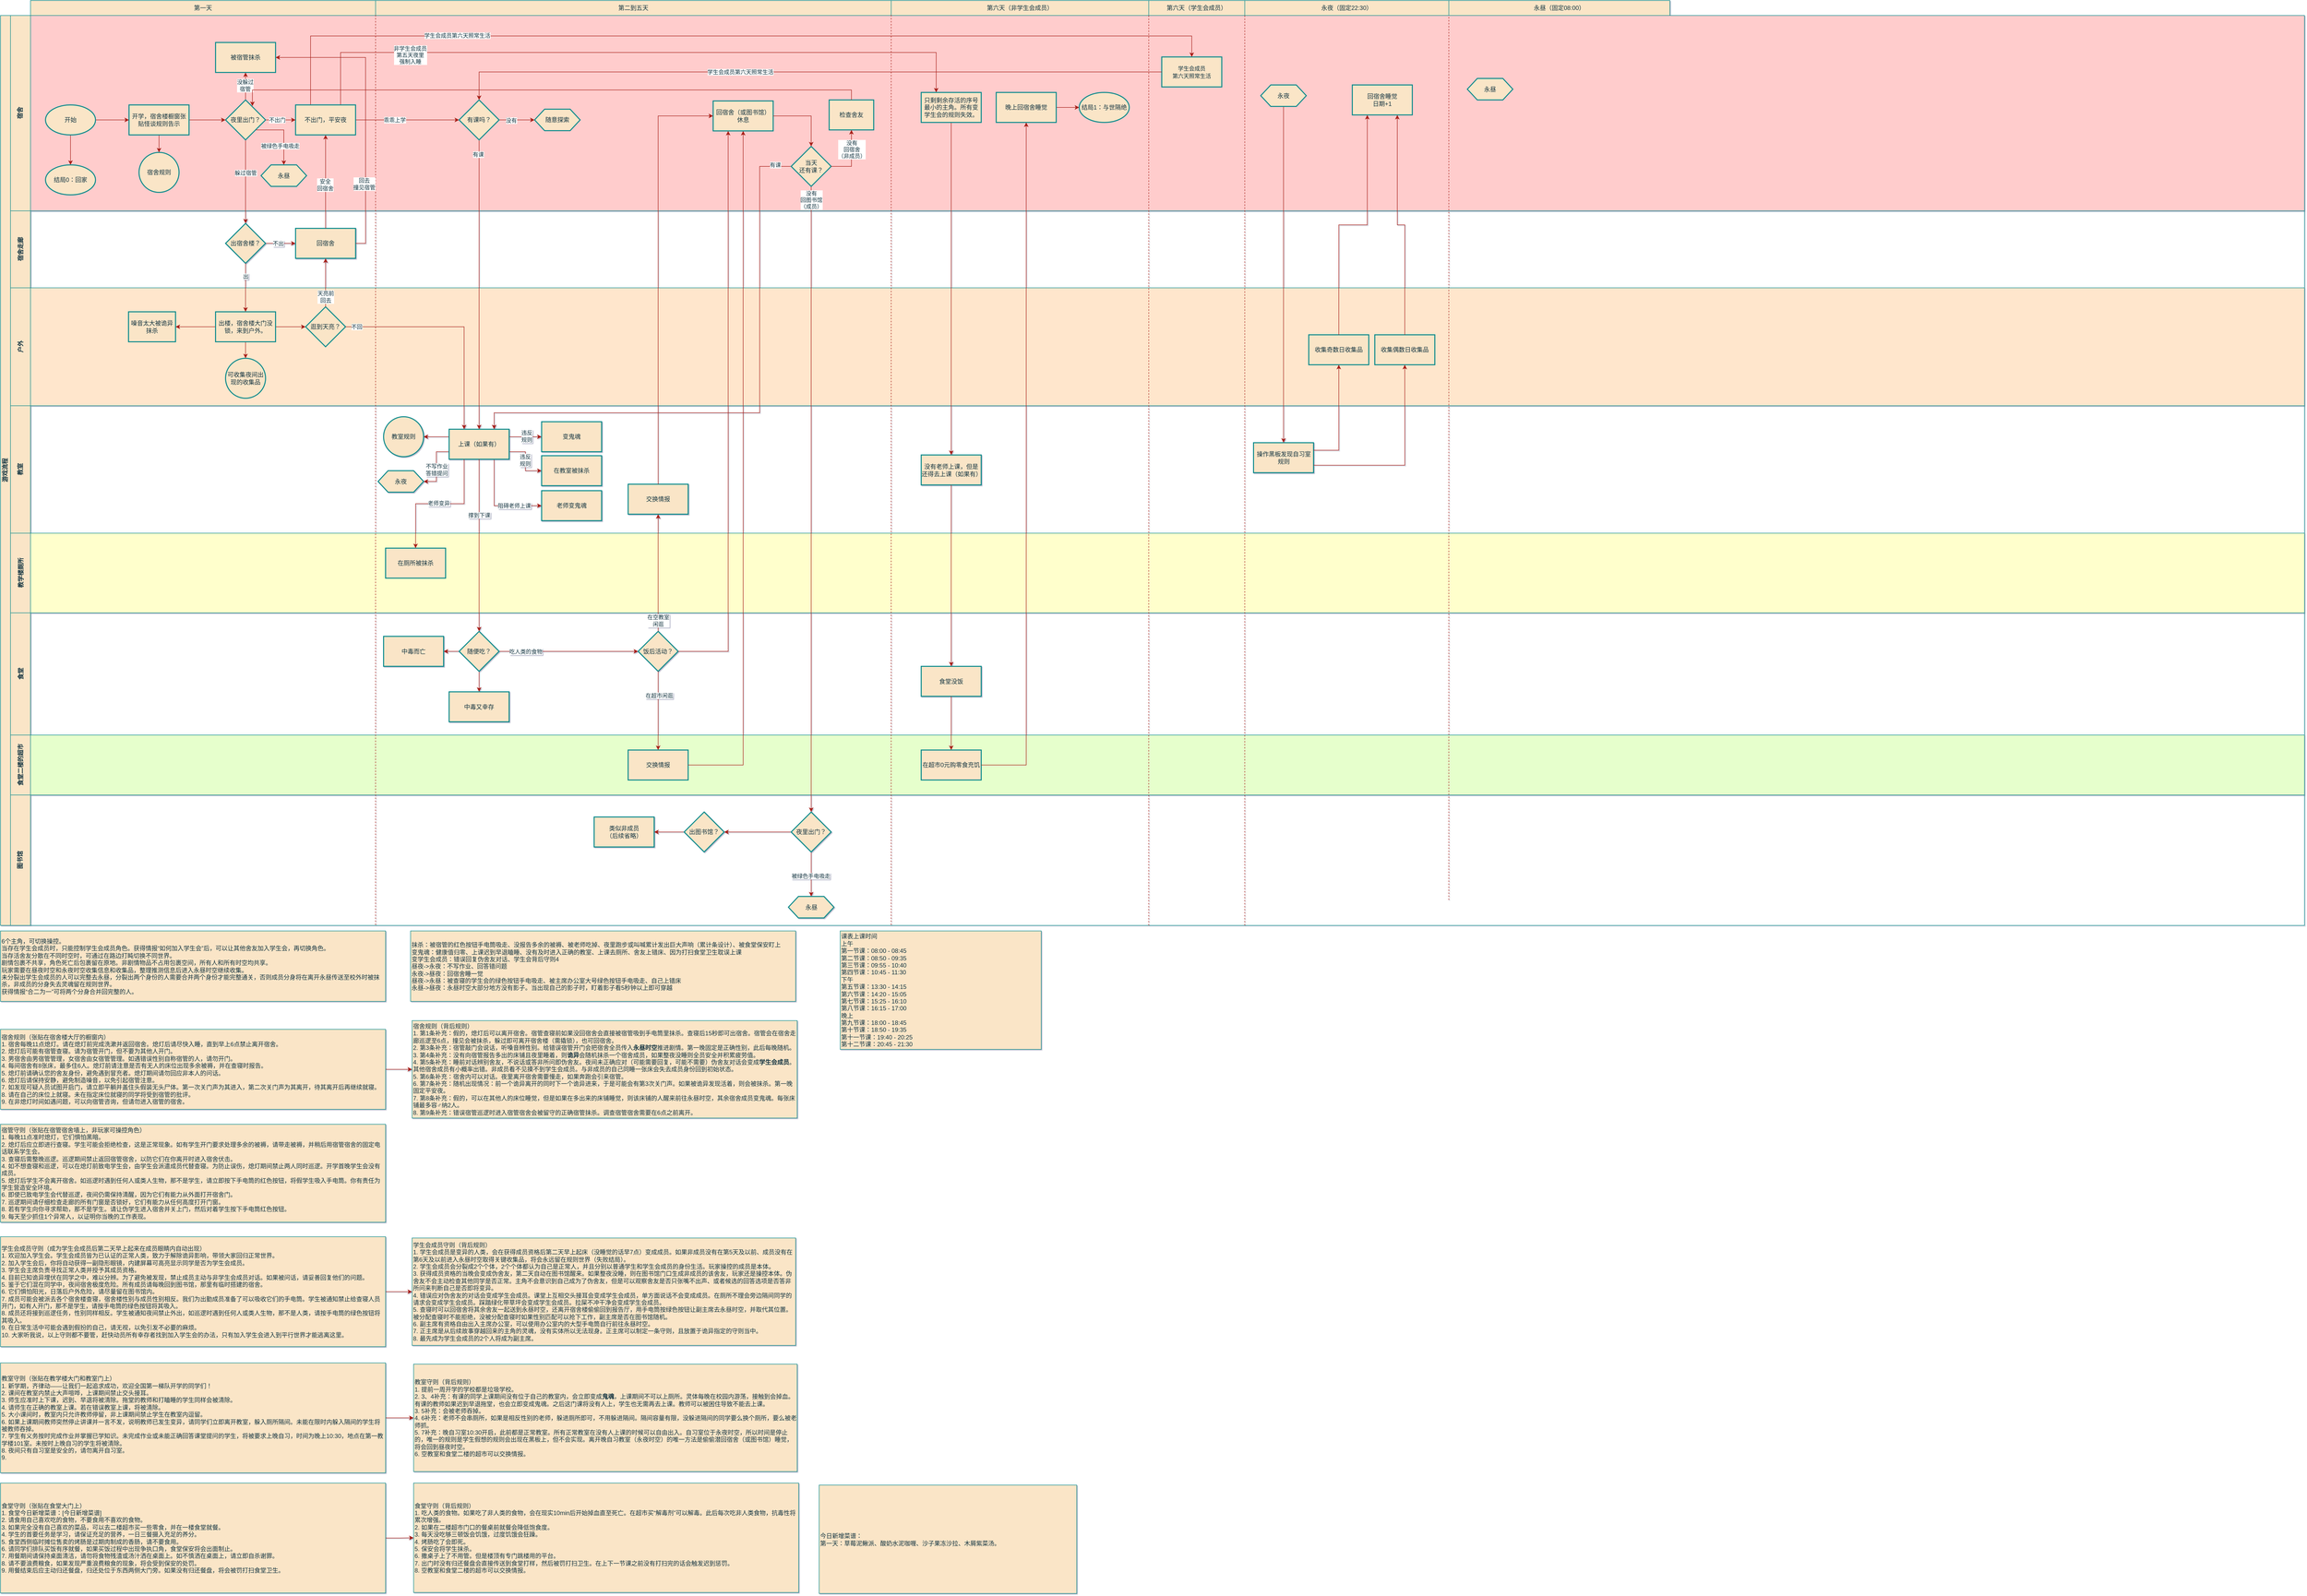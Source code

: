 <mxfile version="24.7.17" pages="2">
  <diagram id="prtHgNgQTEPvFCAcTncT" name="Process Ideas">
    <mxGraphModel dx="4983" dy="1260" grid="0" gridSize="10" guides="1" tooltips="1" connect="1" arrows="1" fold="1" page="0" pageScale="1" pageWidth="827" pageHeight="1169" background="none" math="0" shadow="1">
      <root>
        <mxCell id="0" />
        <mxCell id="1" parent="0" />
        <mxCell id="pPUNchef9EgW3t-gLa2F-91" value="" style="group" vertex="1" connectable="0" parent="1">
          <mxGeometry x="-2430" y="161" width="4607" height="1851" as="geometry" />
        </mxCell>
        <mxCell id="nr45CDrM_3g_JWFm7fsB-11" value="食堂二楼的超市" style="swimlane;html=1;startSize=40;horizontal=0;labelBackgroundColor=none;fillColor=#FAE5C7;strokeColor=#0F8B8D;fontColor=#143642;swimlaneFillColor=#E6FFCC;" parent="pPUNchef9EgW3t-gLa2F-91" vertex="1">
          <mxGeometry x="20" y="1470" width="4587" height="120" as="geometry">
            <mxRectangle x="20" y="360" width="1820" height="30" as="alternateBounds" />
          </mxGeometry>
        </mxCell>
        <mxCell id="pPUNchef9EgW3t-gLa2F-5" value="交换情报" style="whiteSpace=wrap;html=1;fillColor=#FAE5C7;strokeColor=#0F8B8D;fontColor=#143642;strokeWidth=2;labelBackgroundColor=none;" vertex="1" parent="nr45CDrM_3g_JWFm7fsB-11">
          <mxGeometry x="1235" y="30" width="120" height="60" as="geometry" />
        </mxCell>
        <mxCell id="pPUNchef9EgW3t-gLa2F-32" value="在超市0元购零食充饥" style="whiteSpace=wrap;html=1;fillColor=#FAE5C7;strokeColor=#0F8B8D;fontColor=#143642;strokeWidth=2;labelBackgroundColor=none;" vertex="1" parent="nr45CDrM_3g_JWFm7fsB-11">
          <mxGeometry x="1821" y="30" width="120" height="60" as="geometry" />
        </mxCell>
        <mxCell id="0DvFuNTm4Sl3EcMof9rq-43" value="教学楼厕所" style="swimlane;html=1;startSize=40;horizontal=0;labelBackgroundColor=none;fillColor=#FAE5C7;strokeColor=#0F8B8D;fontColor=#143642;swimlaneFillColor=#FFFFCC;" parent="pPUNchef9EgW3t-gLa2F-91" vertex="1">
          <mxGeometry x="20" y="1066" width="4587" height="159.5" as="geometry">
            <mxRectangle x="20" y="360" width="1820" height="30" as="alternateBounds" />
          </mxGeometry>
        </mxCell>
        <mxCell id="nr45CDrM_3g_JWFm7fsB-142" value="在厕所被抹杀" style="whiteSpace=wrap;html=1;fillColor=#FAE5C7;strokeColor=#0F8B8D;fontColor=#143642;strokeWidth=2;labelBackgroundColor=none;" parent="0DvFuNTm4Sl3EcMof9rq-43" vertex="1">
          <mxGeometry x="750" y="30" width="120" height="60" as="geometry" />
        </mxCell>
        <mxCell id="0DvFuNTm4Sl3EcMof9rq-2" value="户外" style="swimlane;html=1;startSize=40;horizontal=0;labelBackgroundColor=none;fillColor=#FAE5C7;strokeColor=#0F8B8D;fontColor=#143642;swimlaneFillColor=#FFE6CC;" parent="pPUNchef9EgW3t-gLa2F-91" vertex="1">
          <mxGeometry x="20" y="575" width="4587" height="236" as="geometry" />
        </mxCell>
        <mxCell id="nr45CDrM_3g_JWFm7fsB-47" value="" style="edgeStyle=orthogonalEdgeStyle;rounded=0;orthogonalLoop=1;jettySize=auto;html=1;strokeColor=#A8201A;fontColor=default;fillColor=#FAE5C7;labelBackgroundColor=none;" parent="0DvFuNTm4Sl3EcMof9rq-2" source="0DvFuNTm4Sl3EcMof9rq-87" target="nr45CDrM_3g_JWFm7fsB-46" edge="1">
          <mxGeometry relative="1" as="geometry" />
        </mxCell>
        <mxCell id="nr45CDrM_3g_JWFm7fsB-128" value="" style="edgeStyle=orthogonalEdgeStyle;rounded=0;orthogonalLoop=1;jettySize=auto;html=1;strokeColor=#A8201A;fontColor=default;fillColor=#FAE5C7;labelBackgroundColor=none;" parent="0DvFuNTm4Sl3EcMof9rq-2" source="0DvFuNTm4Sl3EcMof9rq-87" target="nr45CDrM_3g_JWFm7fsB-127" edge="1">
          <mxGeometry relative="1" as="geometry" />
        </mxCell>
        <mxCell id="nr45CDrM_3g_JWFm7fsB-130" value="" style="edgeStyle=orthogonalEdgeStyle;rounded=0;orthogonalLoop=1;jettySize=auto;html=1;strokeColor=#A8201A;fontColor=default;fillColor=#FAE5C7;labelBackgroundColor=none;" parent="0DvFuNTm4Sl3EcMof9rq-2" source="0DvFuNTm4Sl3EcMof9rq-87" target="nr45CDrM_3g_JWFm7fsB-129" edge="1">
          <mxGeometry relative="1" as="geometry" />
        </mxCell>
        <mxCell id="0DvFuNTm4Sl3EcMof9rq-87" value="出楼，宿舍楼大门没锁，来到户外&lt;span style=&quot;background-color: initial;&quot;&gt;。&lt;/span&gt;" style="whiteSpace=wrap;html=1;strokeWidth=2;rounded=0;arcSize=0;labelBackgroundColor=none;fillColor=#FAE5C7;strokeColor=#0F8B8D;fontColor=#143642;" parent="0DvFuNTm4Sl3EcMof9rq-2" vertex="1">
          <mxGeometry x="410" y="48" width="120" height="60" as="geometry" />
        </mxCell>
        <mxCell id="nr45CDrM_3g_JWFm7fsB-46" value="可收集夜间出现的收集品" style="ellipse;whiteSpace=wrap;html=1;fillColor=#FAE5C7;strokeColor=#0F8B8D;fontColor=#143642;strokeWidth=2;rounded=1;arcSize=0;labelBackgroundColor=none;" parent="0DvFuNTm4Sl3EcMof9rq-2" vertex="1">
          <mxGeometry x="430" y="141" width="80" height="80" as="geometry" />
        </mxCell>
        <mxCell id="nr45CDrM_3g_JWFm7fsB-127" value="噪音太大被诡异抹杀" style="whiteSpace=wrap;html=1;fillColor=#FAE5C7;strokeColor=#0F8B8D;fontColor=#143642;strokeWidth=2;rounded=0;arcSize=0;labelBackgroundColor=none;" parent="0DvFuNTm4Sl3EcMof9rq-2" vertex="1">
          <mxGeometry x="236" y="48" width="94" height="60" as="geometry" />
        </mxCell>
        <mxCell id="nr45CDrM_3g_JWFm7fsB-129" value="逛到天亮？" style="rhombus;whiteSpace=wrap;html=1;strokeWidth=2;rounded=0;arcSize=0;labelBackgroundColor=none;fillColor=#FAE5C7;strokeColor=#0F8B8D;fontColor=#143642;shadow=0;" parent="0DvFuNTm4Sl3EcMof9rq-2" vertex="1">
          <mxGeometry x="590" y="38" width="80" height="80" as="geometry" />
        </mxCell>
        <mxCell id="pPUNchef9EgW3t-gLa2F-111" value="收集奇数日收集品" style="whiteSpace=wrap;html=1;fillColor=#FAE5C7;strokeColor=#0F8B8D;fontColor=#143642;strokeWidth=2;" vertex="1" parent="0DvFuNTm4Sl3EcMof9rq-2">
          <mxGeometry x="2596" y="94" width="120" height="60" as="geometry" />
        </mxCell>
        <mxCell id="pPUNchef9EgW3t-gLa2F-108" value="收集偶数日收集品" style="whiteSpace=wrap;html=1;fillColor=#FAE5C7;strokeColor=#0F8B8D;fontColor=#143642;strokeWidth=2;" vertex="1" parent="0DvFuNTm4Sl3EcMof9rq-2">
          <mxGeometry x="2728" y="94" width="120" height="60" as="geometry" />
        </mxCell>
        <mxCell id="nr45CDrM_3g_JWFm7fsB-110" value="第一天" style="rounded=0;whiteSpace=wrap;html=1;strokeColor=#0F8B8D;fontColor=#143642;fillColor=#FAE5C7;labelBackgroundColor=none;" parent="pPUNchef9EgW3t-gLa2F-91" vertex="1">
          <mxGeometry x="60" width="690" height="30" as="geometry" />
        </mxCell>
        <mxCell id="nr45CDrM_3g_JWFm7fsB-111" value="第二到五天" style="rounded=0;whiteSpace=wrap;html=1;strokeColor=#0F8B8D;fontColor=#143642;fillColor=#FAE5C7;labelBackgroundColor=none;" parent="pPUNchef9EgW3t-gLa2F-91" vertex="1">
          <mxGeometry x="750" width="1031" height="30" as="geometry" />
        </mxCell>
        <mxCell id="pPUNchef9EgW3t-gLa2F-21" value="第六天（非学生会成员）" style="rounded=0;whiteSpace=wrap;html=1;strokeColor=#0F8B8D;fontColor=#143642;fillColor=#FAE5C7;labelBackgroundColor=none;" vertex="1" parent="pPUNchef9EgW3t-gLa2F-91">
          <mxGeometry x="1781" width="515" height="30" as="geometry" />
        </mxCell>
        <mxCell id="pPUNchef9EgW3t-gLa2F-43" value="第六天（学生会成员）" style="rounded=0;whiteSpace=wrap;html=1;strokeColor=#0F8B8D;fontColor=#143642;fillColor=#FAE5C7;labelBackgroundColor=none;" vertex="1" parent="pPUNchef9EgW3t-gLa2F-91">
          <mxGeometry x="2296" width="192" height="30" as="geometry" />
        </mxCell>
        <mxCell id="pPUNchef9EgW3t-gLa2F-101" value="永夜（固定22:30）" style="rounded=0;whiteSpace=wrap;html=1;strokeColor=#0F8B8D;fontColor=#143642;fillColor=#FAE5C7;labelBackgroundColor=none;" vertex="1" parent="pPUNchef9EgW3t-gLa2F-91">
          <mxGeometry x="2488" width="408" height="30" as="geometry" />
        </mxCell>
        <mxCell id="dNxyNK7c78bLwvsdeMH5-20" value="宿舍" style="swimlane;html=1;startSize=40;horizontal=0;labelBackgroundColor=none;fillColor=#FAE5C7;strokeColor=#0F8B8D;fontColor=#143642;textShadow=0;flipH=0;flipV=0;swimlaneFillColor=#FFCCCC;container=0;" parent="pPUNchef9EgW3t-gLa2F-91" vertex="1">
          <mxGeometry x="20" y="30" width="4587" height="391" as="geometry">
            <mxRectangle x="20" width="2520" height="40" as="alternateBounds" />
          </mxGeometry>
        </mxCell>
        <mxCell id="pPUNchef9EgW3t-gLa2F-207" value="" style="endArrow=none;dashed=1;html=1;rounded=0;strokeColor=#A8201A;fontColor=default;fillColor=#FAE5C7;labelBackgroundColor=none;" edge="1" parent="dNxyNK7c78bLwvsdeMH5-20">
          <mxGeometry width="50" height="50" relative="1" as="geometry">
            <mxPoint x="2876" y="1770" as="sourcePoint" />
            <mxPoint x="2876" as="targetPoint" />
          </mxGeometry>
        </mxCell>
        <mxCell id="pPUNchef9EgW3t-gLa2F-208" value="永昼" style="shape=hexagon;perimeter=hexagonPerimeter2;whiteSpace=wrap;html=1;fixedSize=1;strokeColor=#0F8B8D;fontColor=#143642;fillColor=#FAE5C7;strokeWidth=2;" vertex="1" parent="dNxyNK7c78bLwvsdeMH5-20">
          <mxGeometry x="2913" y="126" width="91" height="43" as="geometry" />
        </mxCell>
        <mxCell id="0DvFuNTm4Sl3EcMof9rq-39" value="宿舍走廊" style="swimlane;html=1;startSize=40;horizontal=0;labelBackgroundColor=none;fillColor=#FAE5C7;strokeColor=#0F8B8D;fontColor=#143642;swimlaneFillColor=none;" parent="pPUNchef9EgW3t-gLa2F-91" vertex="1">
          <mxGeometry x="20" y="421" width="4587" height="154" as="geometry" />
        </mxCell>
        <mxCell id="nr45CDrM_3g_JWFm7fsB-5" value="" style="edgeStyle=orthogonalEdgeStyle;rounded=0;orthogonalLoop=1;jettySize=auto;html=1;labelBackgroundColor=none;strokeColor=#A8201A;fontColor=default;" parent="0DvFuNTm4Sl3EcMof9rq-39" source="nr45CDrM_3g_JWFm7fsB-1" target="nr45CDrM_3g_JWFm7fsB-4" edge="1">
          <mxGeometry relative="1" as="geometry" />
        </mxCell>
        <mxCell id="pPUNchef9EgW3t-gLa2F-51" value="不出" style="edgeLabel;html=1;align=center;verticalAlign=middle;resizable=0;points=[];strokeColor=#0F8B8D;fontColor=#143642;fillColor=#FAE5C7;" vertex="1" connectable="0" parent="nr45CDrM_3g_JWFm7fsB-5">
          <mxGeometry x="-0.279" y="-1" relative="1" as="geometry">
            <mxPoint x="3" y="-1" as="offset" />
          </mxGeometry>
        </mxCell>
        <mxCell id="nr45CDrM_3g_JWFm7fsB-1" value="出宿舍楼？" style="rhombus;whiteSpace=wrap;html=1;strokeWidth=2;rounded=0;arcSize=0;labelBackgroundColor=none;fillColor=#FAE5C7;strokeColor=#0F8B8D;fontColor=#143642;" parent="0DvFuNTm4Sl3EcMof9rq-39" vertex="1">
          <mxGeometry x="430" y="25" width="80" height="80" as="geometry" />
        </mxCell>
        <mxCell id="nr45CDrM_3g_JWFm7fsB-4" value="回宿舍" style="whiteSpace=wrap;html=1;strokeWidth=2;rounded=0;arcSize=0;labelBackgroundColor=none;fillColor=#FAE5C7;strokeColor=#0F8B8D;fontColor=#143642;" parent="0DvFuNTm4Sl3EcMof9rq-39" vertex="1">
          <mxGeometry x="570" y="35" width="120" height="60" as="geometry" />
        </mxCell>
        <mxCell id="0DvFuNTm4Sl3EcMof9rq-31" value="教室" style="swimlane;html=1;startSize=40;horizontal=0;labelBackgroundColor=none;fillColor=#FAE5C7;strokeColor=#0F8B8D;fontColor=#143642;" parent="pPUNchef9EgW3t-gLa2F-91" vertex="1">
          <mxGeometry x="20" y="811" width="4587" height="255" as="geometry">
            <mxRectangle x="20" y="360" width="1820" height="30" as="alternateBounds" />
          </mxGeometry>
        </mxCell>
        <mxCell id="nr45CDrM_3g_JWFm7fsB-57" value="" style="edgeStyle=orthogonalEdgeStyle;rounded=0;orthogonalLoop=1;jettySize=auto;html=1;strokeColor=#A8201A;fontColor=default;fillColor=#FAE5C7;labelBackgroundColor=none;exitX=0;exitY=0.25;exitDx=0;exitDy=0;" parent="0DvFuNTm4Sl3EcMof9rq-31" source="nr45CDrM_3g_JWFm7fsB-44" target="nr45CDrM_3g_JWFm7fsB-56" edge="1">
          <mxGeometry relative="1" as="geometry" />
        </mxCell>
        <mxCell id="nr45CDrM_3g_JWFm7fsB-134" style="edgeStyle=orthogonalEdgeStyle;rounded=0;orthogonalLoop=1;jettySize=auto;html=1;exitX=1;exitY=0.25;exitDx=0;exitDy=0;entryX=0;entryY=0.5;entryDx=0;entryDy=0;strokeColor=#A8201A;fontColor=default;fillColor=#FAE5C7;labelBackgroundColor=none;" parent="0DvFuNTm4Sl3EcMof9rq-31" source="nr45CDrM_3g_JWFm7fsB-44" target="nr45CDrM_3g_JWFm7fsB-133" edge="1">
          <mxGeometry relative="1" as="geometry" />
        </mxCell>
        <mxCell id="nr45CDrM_3g_JWFm7fsB-137" value="" style="edgeStyle=orthogonalEdgeStyle;rounded=0;orthogonalLoop=1;jettySize=auto;html=1;strokeColor=#A8201A;fontColor=default;fillColor=#FAE5C7;exitX=1;exitY=0.75;exitDx=0;exitDy=0;labelBackgroundColor=none;" parent="0DvFuNTm4Sl3EcMof9rq-31" source="nr45CDrM_3g_JWFm7fsB-44" target="nr45CDrM_3g_JWFm7fsB-136" edge="1">
          <mxGeometry relative="1" as="geometry" />
        </mxCell>
        <mxCell id="pPUNchef9EgW3t-gLa2F-63" value="违反&lt;div&gt;规则&lt;/div&gt;" style="edgeLabel;html=1;align=center;verticalAlign=middle;resizable=0;points=[];strokeColor=#0F8B8D;fontColor=#143642;fillColor=#FAE5C7;" vertex="1" connectable="0" parent="nr45CDrM_3g_JWFm7fsB-137">
          <mxGeometry x="-0.048" y="-1" relative="1" as="geometry">
            <mxPoint as="offset" />
          </mxGeometry>
        </mxCell>
        <mxCell id="nr45CDrM_3g_JWFm7fsB-140" value="" style="edgeStyle=orthogonalEdgeStyle;rounded=0;orthogonalLoop=1;jettySize=auto;html=1;strokeColor=#A8201A;fontColor=default;fillColor=#FAE5C7;exitX=0.75;exitY=1;exitDx=0;exitDy=0;entryX=0;entryY=0.5;entryDx=0;entryDy=0;labelBackgroundColor=none;" parent="0DvFuNTm4Sl3EcMof9rq-31" source="nr45CDrM_3g_JWFm7fsB-44" target="nr45CDrM_3g_JWFm7fsB-139" edge="1">
          <mxGeometry relative="1" as="geometry" />
        </mxCell>
        <mxCell id="pPUNchef9EgW3t-gLa2F-62" value="阻碍老师上课" style="edgeLabel;html=1;align=center;verticalAlign=middle;resizable=0;points=[];strokeColor=#0F8B8D;fontColor=#143642;fillColor=#FAE5C7;" vertex="1" connectable="0" parent="nr45CDrM_3g_JWFm7fsB-140">
          <mxGeometry x="0.137" y="-1" relative="1" as="geometry">
            <mxPoint x="26" y="-1" as="offset" />
          </mxGeometry>
        </mxCell>
        <mxCell id="pPUNchef9EgW3t-gLa2F-79" style="edgeStyle=orthogonalEdgeStyle;rounded=0;orthogonalLoop=1;jettySize=auto;html=1;exitX=0;exitY=0.75;exitDx=0;exitDy=0;entryX=1;entryY=0.5;entryDx=0;entryDy=0;strokeColor=#A8201A;fontColor=#143642;fillColor=#FAE5C7;" edge="1" parent="0DvFuNTm4Sl3EcMof9rq-31" source="nr45CDrM_3g_JWFm7fsB-44" target="pPUNchef9EgW3t-gLa2F-78">
          <mxGeometry relative="1" as="geometry" />
        </mxCell>
        <mxCell id="pPUNchef9EgW3t-gLa2F-80" value="不写作业&lt;div&gt;答错提问&lt;/div&gt;" style="edgeLabel;html=1;align=center;verticalAlign=middle;resizable=0;points=[];strokeColor=#0F8B8D;fontColor=#143642;fillColor=#FAE5C7;" vertex="1" connectable="0" parent="pPUNchef9EgW3t-gLa2F-79">
          <mxGeometry x="-0.015" y="2" relative="1" as="geometry">
            <mxPoint x="-2" y="7" as="offset" />
          </mxGeometry>
        </mxCell>
        <mxCell id="nr45CDrM_3g_JWFm7fsB-44" value="上课（如果有）" style="whiteSpace=wrap;html=1;fillColor=#FAE5C7;strokeColor=#0F8B8D;fontColor=#143642;strokeWidth=2;labelBackgroundColor=none;" parent="0DvFuNTm4Sl3EcMof9rq-31" vertex="1">
          <mxGeometry x="877" y="47" width="120" height="60" as="geometry" />
        </mxCell>
        <mxCell id="nr45CDrM_3g_JWFm7fsB-56" value="教室规则" style="ellipse;whiteSpace=wrap;html=1;fillColor=#FAE5C7;strokeColor=#0F8B8D;fontColor=#143642;strokeWidth=2;labelBackgroundColor=none;" parent="0DvFuNTm4Sl3EcMof9rq-31" vertex="1">
          <mxGeometry x="746" y="22" width="80" height="80" as="geometry" />
        </mxCell>
        <mxCell id="nr45CDrM_3g_JWFm7fsB-133" value="变鬼魂" style="whiteSpace=wrap;html=1;fillColor=#FAE5C7;strokeColor=#0F8B8D;fontColor=#143642;strokeWidth=2;labelBackgroundColor=none;" parent="0DvFuNTm4Sl3EcMof9rq-31" vertex="1">
          <mxGeometry x="1062" y="32" width="120" height="60" as="geometry" />
        </mxCell>
        <mxCell id="nr45CDrM_3g_JWFm7fsB-136" value="在教室被抹杀" style="whiteSpace=wrap;html=1;fillColor=#FAE5C7;strokeColor=#0F8B8D;fontColor=#143642;strokeWidth=2;labelBackgroundColor=none;" parent="0DvFuNTm4Sl3EcMof9rq-31" vertex="1">
          <mxGeometry x="1062" y="100" width="120" height="60" as="geometry" />
        </mxCell>
        <mxCell id="nr45CDrM_3g_JWFm7fsB-139" value="老师变鬼魂" style="whiteSpace=wrap;html=1;fillColor=#FAE5C7;strokeColor=#0F8B8D;fontColor=#143642;strokeWidth=2;labelBackgroundColor=none;" parent="0DvFuNTm4Sl3EcMof9rq-31" vertex="1">
          <mxGeometry x="1062" y="170" width="120" height="60" as="geometry" />
        </mxCell>
        <mxCell id="pPUNchef9EgW3t-gLa2F-3" value="交换情报" style="whiteSpace=wrap;html=1;fillColor=#FAE5C7;strokeColor=#0F8B8D;fontColor=#143642;strokeWidth=2;labelBackgroundColor=none;" vertex="1" parent="0DvFuNTm4Sl3EcMof9rq-31">
          <mxGeometry x="1235" y="157" width="120" height="60" as="geometry" />
        </mxCell>
        <mxCell id="pPUNchef9EgW3t-gLa2F-25" value="没有老师上课，但是还得去上课（如果有）" style="whiteSpace=wrap;html=1;fillColor=#FAE5C7;strokeColor=#0F8B8D;fontColor=#143642;strokeWidth=2;labelBackgroundColor=none;" vertex="1" parent="0DvFuNTm4Sl3EcMof9rq-31">
          <mxGeometry x="1821" y="98.5" width="120" height="60" as="geometry" />
        </mxCell>
        <mxCell id="pPUNchef9EgW3t-gLa2F-64" value="违反&lt;div&gt;规则&lt;/div&gt;" style="edgeLabel;html=1;align=center;verticalAlign=middle;resizable=0;points=[];strokeColor=#0F8B8D;fontColor=#143642;fillColor=#FAE5C7;" vertex="1" connectable="0" parent="0DvFuNTm4Sl3EcMof9rq-31">
          <mxGeometry x="1047" y="116.999" as="geometry">
            <mxPoint x="-15" y="-56" as="offset" />
          </mxGeometry>
        </mxCell>
        <mxCell id="pPUNchef9EgW3t-gLa2F-78" value="永夜" style="shape=hexagon;perimeter=hexagonPerimeter2;whiteSpace=wrap;html=1;fixedSize=1;strokeColor=#0F8B8D;fontColor=#143642;fillColor=#FAE5C7;strokeWidth=2;" vertex="1" parent="0DvFuNTm4Sl3EcMof9rq-31">
          <mxGeometry x="735" y="130" width="91" height="43" as="geometry" />
        </mxCell>
        <mxCell id="pPUNchef9EgW3t-gLa2F-118" value="操作黑板发现自习室规则" style="whiteSpace=wrap;html=1;fillColor=#FAE5C7;strokeColor=#0F8B8D;fontColor=#143642;strokeWidth=2;" vertex="1" parent="0DvFuNTm4Sl3EcMof9rq-31">
          <mxGeometry x="2485.5" y="74" width="120" height="60" as="geometry" />
        </mxCell>
        <mxCell id="0DvFuNTm4Sl3EcMof9rq-47" value="食堂" style="swimlane;html=1;startSize=40;horizontal=0;labelBackgroundColor=none;fillColor=#FAE5C7;strokeColor=#0F8B8D;fontColor=#143642;" parent="pPUNchef9EgW3t-gLa2F-91" vertex="1">
          <mxGeometry x="20" y="1225.5" width="4587" height="244.5" as="geometry">
            <mxRectangle x="20" y="360" width="1820" height="30" as="alternateBounds" />
          </mxGeometry>
        </mxCell>
        <mxCell id="nr45CDrM_3g_JWFm7fsB-155" value="" style="edgeStyle=orthogonalEdgeStyle;rounded=0;orthogonalLoop=1;jettySize=auto;html=1;strokeColor=#A8201A;fontColor=default;fillColor=#FAE5C7;labelBackgroundColor=none;" parent="0DvFuNTm4Sl3EcMof9rq-47" source="nr45CDrM_3g_JWFm7fsB-146" target="nr45CDrM_3g_JWFm7fsB-154" edge="1">
          <mxGeometry relative="1" as="geometry" />
        </mxCell>
        <mxCell id="nr45CDrM_3g_JWFm7fsB-157" value="" style="edgeStyle=orthogonalEdgeStyle;rounded=0;orthogonalLoop=1;jettySize=auto;html=1;strokeColor=#A8201A;fontColor=default;fillColor=#FAE5C7;labelBackgroundColor=none;" parent="0DvFuNTm4Sl3EcMof9rq-47" source="nr45CDrM_3g_JWFm7fsB-146" target="nr45CDrM_3g_JWFm7fsB-156" edge="1">
          <mxGeometry relative="1" as="geometry" />
        </mxCell>
        <mxCell id="pPUNchef9EgW3t-gLa2F-2" value="" style="edgeStyle=orthogonalEdgeStyle;rounded=0;orthogonalLoop=1;jettySize=auto;html=1;labelBackgroundColor=none;strokeColor=#A8201A;fontColor=default;" edge="1" parent="0DvFuNTm4Sl3EcMof9rq-47" source="nr45CDrM_3g_JWFm7fsB-146" target="pPUNchef9EgW3t-gLa2F-1">
          <mxGeometry relative="1" as="geometry" />
        </mxCell>
        <mxCell id="pPUNchef9EgW3t-gLa2F-65" value="吃人类的食物" style="edgeLabel;html=1;align=center;verticalAlign=middle;resizable=0;points=[];strokeColor=#0F8B8D;fontColor=#143642;fillColor=#FAE5C7;" vertex="1" connectable="0" parent="pPUNchef9EgW3t-gLa2F-2">
          <mxGeometry x="-0.679" y="-1" relative="1" as="geometry">
            <mxPoint x="8" y="-1" as="offset" />
          </mxGeometry>
        </mxCell>
        <mxCell id="nr45CDrM_3g_JWFm7fsB-146" value="随便吃？" style="rhombus;whiteSpace=wrap;html=1;fillColor=#FAE5C7;strokeColor=#0F8B8D;fontColor=#143642;strokeWidth=2;labelBackgroundColor=none;" parent="0DvFuNTm4Sl3EcMof9rq-47" vertex="1">
          <mxGeometry x="897" y="37" width="80" height="80" as="geometry" />
        </mxCell>
        <mxCell id="nr45CDrM_3g_JWFm7fsB-154" value="中毒而亡" style="whiteSpace=wrap;html=1;fillColor=#FAE5C7;strokeColor=#0F8B8D;fontColor=#143642;strokeWidth=2;labelBackgroundColor=none;" parent="0DvFuNTm4Sl3EcMof9rq-47" vertex="1">
          <mxGeometry x="746" y="47" width="120" height="60" as="geometry" />
        </mxCell>
        <mxCell id="nr45CDrM_3g_JWFm7fsB-156" value="中毒又幸存" style="whiteSpace=wrap;html=1;fillColor=#FAE5C7;strokeColor=#0F8B8D;fontColor=#143642;strokeWidth=2;labelBackgroundColor=none;" parent="0DvFuNTm4Sl3EcMof9rq-47" vertex="1">
          <mxGeometry x="877" y="158" width="120" height="60" as="geometry" />
        </mxCell>
        <mxCell id="pPUNchef9EgW3t-gLa2F-1" value="饭后活动？" style="rhombus;whiteSpace=wrap;html=1;fillColor=#FAE5C7;strokeColor=#0F8B8D;fontColor=#143642;strokeWidth=2;labelBackgroundColor=none;" vertex="1" parent="0DvFuNTm4Sl3EcMof9rq-47">
          <mxGeometry x="1255" y="37" width="80" height="80" as="geometry" />
        </mxCell>
        <mxCell id="pPUNchef9EgW3t-gLa2F-28" value="食堂没饭" style="whiteSpace=wrap;html=1;fillColor=#FAE5C7;strokeColor=#0F8B8D;fontColor=#143642;strokeWidth=2;labelBackgroundColor=none;" vertex="1" parent="0DvFuNTm4Sl3EcMof9rq-47">
          <mxGeometry x="1821" y="107" width="120" height="60" as="geometry" />
        </mxCell>
        <mxCell id="dNxyNK7c78bLwvsdeMH5-22" value="图书馆" style="swimlane;html=1;startSize=40;horizontal=0;labelBackgroundColor=none;fillColor=#FAE5C7;strokeColor=#0F8B8D;fontColor=#143642;" parent="pPUNchef9EgW3t-gLa2F-91" vertex="1">
          <mxGeometry x="20" y="1590" width="4587" height="261" as="geometry">
            <mxRectangle x="20" y="360" width="1820" height="30" as="alternateBounds" />
          </mxGeometry>
        </mxCell>
        <mxCell id="pPUNchef9EgW3t-gLa2F-221" value="" style="edgeStyle=orthogonalEdgeStyle;rounded=0;orthogonalLoop=1;jettySize=auto;html=1;strokeColor=#A8201A;fontColor=#143642;fillColor=#FAE5C7;" edge="1" parent="dNxyNK7c78bLwvsdeMH5-22" source="pPUNchef9EgW3t-gLa2F-215" target="pPUNchef9EgW3t-gLa2F-220">
          <mxGeometry relative="1" as="geometry" />
        </mxCell>
        <mxCell id="pPUNchef9EgW3t-gLa2F-222" value="被绿色手电吸走" style="edgeLabel;html=1;align=center;verticalAlign=middle;resizable=0;points=[];strokeColor=#0F8B8D;fontColor=#143642;fillColor=#FAE5C7;" vertex="1" connectable="0" parent="pPUNchef9EgW3t-gLa2F-221">
          <mxGeometry x="0.043" y="-1" relative="1" as="geometry">
            <mxPoint y="1" as="offset" />
          </mxGeometry>
        </mxCell>
        <mxCell id="pPUNchef9EgW3t-gLa2F-226" value="" style="edgeStyle=orthogonalEdgeStyle;rounded=0;orthogonalLoop=1;jettySize=auto;html=1;strokeColor=#A8201A;fontColor=#143642;fillColor=#FAE5C7;" edge="1" parent="dNxyNK7c78bLwvsdeMH5-22" source="pPUNchef9EgW3t-gLa2F-215" target="pPUNchef9EgW3t-gLa2F-225">
          <mxGeometry relative="1" as="geometry" />
        </mxCell>
        <mxCell id="pPUNchef9EgW3t-gLa2F-215" value="夜里出门？" style="rhombus;whiteSpace=wrap;html=1;strokeWidth=2;rounded=0;arcSize=0;labelBackgroundColor=none;fillColor=#FAE5C7;strokeColor=#0F8B8D;fontColor=#143642;" vertex="1" parent="dNxyNK7c78bLwvsdeMH5-22">
          <mxGeometry x="1561" y="34" width="80" height="80" as="geometry" />
        </mxCell>
        <mxCell id="pPUNchef9EgW3t-gLa2F-220" value="永昼" style="shape=hexagon;perimeter=hexagonPerimeter2;whiteSpace=wrap;html=1;fixedSize=1;strokeColor=#0F8B8D;fontColor=#143642;fillColor=#FAE5C7;strokeWidth=2;" vertex="1" parent="dNxyNK7c78bLwvsdeMH5-22">
          <mxGeometry x="1555.5" y="203" width="91" height="43" as="geometry" />
        </mxCell>
        <mxCell id="pPUNchef9EgW3t-gLa2F-228" value="" style="edgeStyle=orthogonalEdgeStyle;rounded=0;orthogonalLoop=1;jettySize=auto;html=1;strokeColor=#A8201A;fontColor=#143642;fillColor=#FAE5C7;" edge="1" parent="dNxyNK7c78bLwvsdeMH5-22" source="pPUNchef9EgW3t-gLa2F-225" target="pPUNchef9EgW3t-gLa2F-227">
          <mxGeometry relative="1" as="geometry" />
        </mxCell>
        <mxCell id="pPUNchef9EgW3t-gLa2F-225" value="出图书馆？" style="rhombus;whiteSpace=wrap;html=1;strokeWidth=2;rounded=0;arcSize=0;labelBackgroundColor=none;fillColor=#FAE5C7;strokeColor=#0F8B8D;fontColor=#143642;" vertex="1" parent="dNxyNK7c78bLwvsdeMH5-22">
          <mxGeometry x="1347" y="34" width="80" height="80" as="geometry" />
        </mxCell>
        <mxCell id="pPUNchef9EgW3t-gLa2F-227" value="类似非成员&lt;div&gt;（后续省略）&lt;/div&gt;" style="whiteSpace=wrap;html=1;fillColor=#FAE5C7;strokeColor=#0F8B8D;fontColor=#143642;strokeWidth=2;rounded=0;arcSize=0;labelBackgroundColor=none;" vertex="1" parent="dNxyNK7c78bLwvsdeMH5-22">
          <mxGeometry x="1167" y="44" width="120" height="60" as="geometry" />
        </mxCell>
        <mxCell id="0DvFuNTm4Sl3EcMof9rq-88" value="" style="edgeStyle=orthogonalEdgeStyle;rounded=0;orthogonalLoop=1;jettySize=auto;html=1;entryX=0.5;entryY=0;entryDx=0;entryDy=0;exitX=0.5;exitY=1;exitDx=0;exitDy=0;labelBackgroundColor=none;strokeColor=#A8201A;fontColor=default;" parent="pPUNchef9EgW3t-gLa2F-91" source="nr45CDrM_3g_JWFm7fsB-1" target="0DvFuNTm4Sl3EcMof9rq-87" edge="1">
          <mxGeometry relative="1" as="geometry" />
        </mxCell>
        <mxCell id="pPUNchef9EgW3t-gLa2F-52" value="出" style="edgeLabel;html=1;align=center;verticalAlign=middle;resizable=0;points=[];strokeColor=#0F8B8D;fontColor=#143642;fillColor=#FAE5C7;" vertex="1" connectable="0" parent="0DvFuNTm4Sl3EcMof9rq-88">
          <mxGeometry x="-0.408" y="-3" relative="1" as="geometry">
            <mxPoint x="3" y="-3" as="offset" />
          </mxGeometry>
        </mxCell>
        <mxCell id="nr45CDrM_3g_JWFm7fsB-131" style="edgeStyle=orthogonalEdgeStyle;rounded=0;orthogonalLoop=1;jettySize=auto;html=1;exitX=0.5;exitY=0;exitDx=0;exitDy=0;entryX=0.5;entryY=1;entryDx=0;entryDy=0;strokeColor=#A8201A;fontColor=default;fillColor=#FAE5C7;labelBackgroundColor=none;" parent="pPUNchef9EgW3t-gLa2F-91" source="nr45CDrM_3g_JWFm7fsB-129" target="nr45CDrM_3g_JWFm7fsB-4" edge="1">
          <mxGeometry relative="1" as="geometry" />
        </mxCell>
        <mxCell id="pPUNchef9EgW3t-gLa2F-55" value="天亮前&lt;div&gt;回去&lt;/div&gt;" style="edgeLabel;html=1;align=center;verticalAlign=middle;resizable=0;points=[];strokeColor=#0F8B8D;fontColor=#143642;fillColor=#FAE5C7;" vertex="1" connectable="0" parent="nr45CDrM_3g_JWFm7fsB-131">
          <mxGeometry x="-0.361" relative="1" as="geometry">
            <mxPoint y="11" as="offset" />
          </mxGeometry>
        </mxCell>
        <mxCell id="nr45CDrM_3g_JWFm7fsB-132" style="edgeStyle=orthogonalEdgeStyle;rounded=0;orthogonalLoop=1;jettySize=auto;html=1;exitX=1;exitY=0.5;exitDx=0;exitDy=0;entryX=0.25;entryY=0;entryDx=0;entryDy=0;strokeColor=#A8201A;fontColor=default;fillColor=#FAE5C7;labelBackgroundColor=none;" parent="pPUNchef9EgW3t-gLa2F-91" source="nr45CDrM_3g_JWFm7fsB-129" target="nr45CDrM_3g_JWFm7fsB-44" edge="1">
          <mxGeometry relative="1" as="geometry" />
        </mxCell>
        <mxCell id="pPUNchef9EgW3t-gLa2F-56" value="不回" style="edgeLabel;html=1;align=center;verticalAlign=middle;resizable=0;points=[];strokeColor=#0F8B8D;fontColor=#143642;fillColor=#FAE5C7;" vertex="1" connectable="0" parent="nr45CDrM_3g_JWFm7fsB-132">
          <mxGeometry x="-0.625" y="-1" relative="1" as="geometry">
            <mxPoint x="-61" y="-1" as="offset" />
          </mxGeometry>
        </mxCell>
        <mxCell id="nr45CDrM_3g_JWFm7fsB-143" value="" style="edgeStyle=orthogonalEdgeStyle;rounded=0;orthogonalLoop=1;jettySize=auto;html=1;strokeColor=#A8201A;fontColor=default;fillColor=#FAE5C7;exitX=0.25;exitY=1;exitDx=0;exitDy=0;labelBackgroundColor=none;" parent="pPUNchef9EgW3t-gLa2F-91" source="nr45CDrM_3g_JWFm7fsB-44" target="nr45CDrM_3g_JWFm7fsB-142" edge="1">
          <mxGeometry relative="1" as="geometry" />
        </mxCell>
        <mxCell id="pPUNchef9EgW3t-gLa2F-60" value="老师变异" style="edgeLabel;html=1;align=center;verticalAlign=middle;resizable=0;points=[];strokeColor=#0F8B8D;fontColor=#143642;fillColor=#FAE5C7;" vertex="1" connectable="0" parent="nr45CDrM_3g_JWFm7fsB-143">
          <mxGeometry x="0.149" y="3" relative="1" as="geometry">
            <mxPoint x="18" y="-4" as="offset" />
          </mxGeometry>
        </mxCell>
        <mxCell id="nr45CDrM_3g_JWFm7fsB-147" value="" style="edgeStyle=orthogonalEdgeStyle;rounded=0;orthogonalLoop=1;jettySize=auto;html=1;strokeColor=#A8201A;fontColor=default;fillColor=#FAE5C7;labelBackgroundColor=none;" parent="pPUNchef9EgW3t-gLa2F-91" source="nr45CDrM_3g_JWFm7fsB-44" target="nr45CDrM_3g_JWFm7fsB-146" edge="1">
          <mxGeometry relative="1" as="geometry" />
        </mxCell>
        <mxCell id="pPUNchef9EgW3t-gLa2F-61" value="撑到下课" style="edgeLabel;html=1;align=center;verticalAlign=middle;resizable=0;points=[];strokeColor=#0F8B8D;fontColor=#143642;fillColor=#FAE5C7;" vertex="1" connectable="0" parent="nr45CDrM_3g_JWFm7fsB-147">
          <mxGeometry x="-0.013" y="1" relative="1" as="geometry">
            <mxPoint x="-1" y="-58" as="offset" />
          </mxGeometry>
        </mxCell>
        <mxCell id="pPUNchef9EgW3t-gLa2F-4" value="" style="edgeStyle=orthogonalEdgeStyle;rounded=0;orthogonalLoop=1;jettySize=auto;html=1;labelBackgroundColor=none;strokeColor=#A8201A;fontColor=default;" edge="1" parent="pPUNchef9EgW3t-gLa2F-91" source="pPUNchef9EgW3t-gLa2F-1" target="pPUNchef9EgW3t-gLa2F-3">
          <mxGeometry relative="1" as="geometry" />
        </mxCell>
        <mxCell id="pPUNchef9EgW3t-gLa2F-67" value="在空教室&lt;div&gt;闲逛&lt;/div&gt;" style="edgeLabel;html=1;align=center;verticalAlign=middle;resizable=0;points=[];strokeColor=#0F8B8D;fontColor=#143642;fillColor=#FAE5C7;" vertex="1" connectable="0" parent="pPUNchef9EgW3t-gLa2F-4">
          <mxGeometry x="-0.15" y="-1" relative="1" as="geometry">
            <mxPoint x="-1" y="78" as="offset" />
          </mxGeometry>
        </mxCell>
        <mxCell id="pPUNchef9EgW3t-gLa2F-29" value="" style="edgeStyle=orthogonalEdgeStyle;rounded=0;orthogonalLoop=1;jettySize=auto;html=1;strokeColor=#A8201A;fontColor=#143642;fillColor=#FAE5C7;" edge="1" parent="pPUNchef9EgW3t-gLa2F-91" source="pPUNchef9EgW3t-gLa2F-25" target="pPUNchef9EgW3t-gLa2F-28">
          <mxGeometry relative="1" as="geometry" />
        </mxCell>
        <mxCell id="pPUNchef9EgW3t-gLa2F-6" value="" style="edgeStyle=orthogonalEdgeStyle;rounded=0;orthogonalLoop=1;jettySize=auto;html=1;labelBackgroundColor=none;strokeColor=#A8201A;fontColor=default;" edge="1" parent="pPUNchef9EgW3t-gLa2F-91" source="pPUNchef9EgW3t-gLa2F-1" target="pPUNchef9EgW3t-gLa2F-5">
          <mxGeometry relative="1" as="geometry" />
        </mxCell>
        <mxCell id="pPUNchef9EgW3t-gLa2F-66" value="在超市闲逛" style="edgeLabel;html=1;align=center;verticalAlign=middle;resizable=0;points=[];strokeColor=#0F8B8D;fontColor=#143642;fillColor=#FAE5C7;" vertex="1" connectable="0" parent="pPUNchef9EgW3t-gLa2F-6">
          <mxGeometry x="-0.388" y="2" relative="1" as="geometry">
            <mxPoint as="offset" />
          </mxGeometry>
        </mxCell>
        <mxCell id="pPUNchef9EgW3t-gLa2F-33" value="" style="edgeStyle=orthogonalEdgeStyle;rounded=0;orthogonalLoop=1;jettySize=auto;html=1;strokeColor=#A8201A;fontColor=#143642;fillColor=#FAE5C7;" edge="1" parent="pPUNchef9EgW3t-gLa2F-91" source="pPUNchef9EgW3t-gLa2F-28" target="pPUNchef9EgW3t-gLa2F-32">
          <mxGeometry relative="1" as="geometry" />
        </mxCell>
        <mxCell id="pPUNchef9EgW3t-gLa2F-93" value="&lt;span style=&quot;font-size: 11px; text-wrap: nowrap;&quot;&gt;学生会成员&lt;/span&gt;&lt;div&gt;&lt;span style=&quot;font-size: 11px; text-wrap: nowrap;&quot;&gt;第六天照常生活&lt;/span&gt;&lt;/div&gt;" style="whiteSpace=wrap;html=1;fillColor=#FAE5C7;strokeColor=#0F8B8D;fontColor=#143642;strokeWidth=2;labelBackgroundColor=none;" vertex="1" parent="pPUNchef9EgW3t-gLa2F-91">
          <mxGeometry x="2322" y="113" width="120" height="60" as="geometry" />
        </mxCell>
        <mxCell id="pPUNchef9EgW3t-gLa2F-119" style="edgeStyle=orthogonalEdgeStyle;rounded=0;orthogonalLoop=1;jettySize=auto;html=1;exitX=0.5;exitY=1;exitDx=0;exitDy=0;entryX=0.5;entryY=0;entryDx=0;entryDy=0;strokeColor=#A8201A;fontColor=#143642;fillColor=#FAE5C7;" edge="1" parent="pPUNchef9EgW3t-gLa2F-91" source="pPUNchef9EgW3t-gLa2F-103" target="pPUNchef9EgW3t-gLa2F-118">
          <mxGeometry relative="1" as="geometry" />
        </mxCell>
        <mxCell id="pPUNchef9EgW3t-gLa2F-103" value="永夜" style="shape=hexagon;perimeter=hexagonPerimeter2;whiteSpace=wrap;html=1;fixedSize=1;strokeColor=#0F8B8D;fontColor=#143642;fillColor=#FAE5C7;strokeWidth=2;" vertex="1" parent="pPUNchef9EgW3t-gLa2F-91">
          <mxGeometry x="2520" y="169" width="91" height="43" as="geometry" />
        </mxCell>
        <mxCell id="pPUNchef9EgW3t-gLa2F-120" style="edgeStyle=orthogonalEdgeStyle;rounded=0;orthogonalLoop=1;jettySize=auto;html=1;exitX=1;exitY=0.25;exitDx=0;exitDy=0;entryX=0.5;entryY=1;entryDx=0;entryDy=0;strokeColor=#A8201A;fontColor=#143642;fillColor=#FAE5C7;" edge="1" parent="pPUNchef9EgW3t-gLa2F-91" source="pPUNchef9EgW3t-gLa2F-118" target="pPUNchef9EgW3t-gLa2F-111">
          <mxGeometry relative="1" as="geometry" />
        </mxCell>
        <mxCell id="pPUNchef9EgW3t-gLa2F-121" style="edgeStyle=orthogonalEdgeStyle;rounded=0;orthogonalLoop=1;jettySize=auto;html=1;exitX=1;exitY=0.75;exitDx=0;exitDy=0;entryX=0.5;entryY=1;entryDx=0;entryDy=0;strokeColor=#A8201A;fontColor=#143642;fillColor=#FAE5C7;" edge="1" parent="pPUNchef9EgW3t-gLa2F-91" source="pPUNchef9EgW3t-gLa2F-118" target="pPUNchef9EgW3t-gLa2F-108">
          <mxGeometry relative="1" as="geometry" />
        </mxCell>
        <mxCell id="pPUNchef9EgW3t-gLa2F-122" style="edgeStyle=orthogonalEdgeStyle;rounded=0;orthogonalLoop=1;jettySize=auto;html=1;exitX=0.5;exitY=0;exitDx=0;exitDy=0;entryX=0.25;entryY=1;entryDx=0;entryDy=0;strokeColor=#A8201A;fontColor=#143642;fillColor=#FAE5C7;" edge="1" parent="pPUNchef9EgW3t-gLa2F-91" source="pPUNchef9EgW3t-gLa2F-111" target="pPUNchef9EgW3t-gLa2F-106">
          <mxGeometry relative="1" as="geometry" />
        </mxCell>
        <mxCell id="pPUNchef9EgW3t-gLa2F-123" style="edgeStyle=orthogonalEdgeStyle;rounded=0;orthogonalLoop=1;jettySize=auto;html=1;exitX=0.5;exitY=0;exitDx=0;exitDy=0;entryX=0.75;entryY=1;entryDx=0;entryDy=0;strokeColor=#A8201A;fontColor=#143642;fillColor=#FAE5C7;" edge="1" parent="pPUNchef9EgW3t-gLa2F-91" source="pPUNchef9EgW3t-gLa2F-108" target="pPUNchef9EgW3t-gLa2F-106">
          <mxGeometry relative="1" as="geometry" />
        </mxCell>
        <mxCell id="pPUNchef9EgW3t-gLa2F-206" value="永昼（固定08:00）" style="rounded=0;whiteSpace=wrap;html=1;strokeColor=#0F8B8D;fontColor=#143642;fillColor=#FAE5C7;labelBackgroundColor=none;" vertex="1" parent="pPUNchef9EgW3t-gLa2F-91">
          <mxGeometry x="2896" width="442" height="30" as="geometry" />
        </mxCell>
        <mxCell id="pPUNchef9EgW3t-gLa2F-106" value="回宿舍睡觉&lt;div&gt;日期+1&lt;/div&gt;" style="whiteSpace=wrap;html=1;fillColor=#FAE5C7;strokeColor=#0F8B8D;fontColor=#143642;strokeWidth=2;" vertex="1" parent="pPUNchef9EgW3t-gLa2F-91">
          <mxGeometry x="2703" y="169" width="120" height="60" as="geometry" />
        </mxCell>
        <mxCell id="pPUNchef9EgW3t-gLa2F-117" value="游戏流程" style="swimlane;html=1;childLayout=stackLayout;resizeParent=1;resizeParentMax=0;horizontal=0;startSize=20;horizontalStack=0;labelBackgroundColor=none;fillColor=#FAE5C7;strokeColor=#0F8B8D;fontColor=#143642;container=0;" vertex="1" parent="1">
          <mxGeometry x="-2430" y="191" width="4607" height="1821" as="geometry">
            <mxRectangle x="-2430" y="190" width="40" height="80" as="alternateBounds" />
          </mxGeometry>
        </mxCell>
        <mxCell id="0DvFuNTm4Sl3EcMof9rq-75" value="" style="edgeStyle=orthogonalEdgeStyle;rounded=0;orthogonalLoop=1;jettySize=auto;html=1;labelBackgroundColor=none;strokeColor=#A8201A;fontColor=default;" parent="1" source="0DvFuNTm4Sl3EcMof9rq-68" target="0DvFuNTm4Sl3EcMof9rq-74" edge="1">
          <mxGeometry relative="1" as="geometry" />
        </mxCell>
        <mxCell id="0DvFuNTm4Sl3EcMof9rq-68" value="宿舍规则（张贴在宿舍楼大厅的橱窗内）&lt;div&gt;&lt;div&gt;1. 宿舍每晚11点熄灯。请在熄灯前完成洗漱并返回宿舍。熄灯后请尽快入睡，直到早上6点禁止离开宿舍。&lt;/div&gt;&lt;div&gt;2. 熄灯后可能有宿管查寝。请为宿管开门，但不要为其他人开门。&lt;/div&gt;&lt;div&gt;3. 男宿舍由男宿管管理，女宿舍由女宿管管理。如遇错误性别自称宿管的人，请勿开门。&lt;/div&gt;&lt;div&gt;4. 每间宿舍有8张床，最多住6人。熄灯前请注意是否有无人的床位出现多余被褥，并在查寝时报告。&lt;/div&gt;&lt;div&gt;5. 熄灯前请确认您的舍友身份，避免遇到冒充者。熄灯期间请勿回应非本人的问话。&lt;/div&gt;&lt;div&gt;6. 熄灯后请保持安静，避免制造噪音，以免引起宿管注意。&lt;/div&gt;&lt;div&gt;7. 如发现可疑人员试图开启门，请立即平躺并盖住头假装无头尸体。第一次关门声为其进入，第二次关门声为其离开，待其离开后再继续就寝。&lt;/div&gt;&lt;div&gt;8. 请在自己的床位上就寝。未在指定床位就寝的同学将受到宿管的批评。&lt;/div&gt;&lt;div&gt;9. 在非熄灯时间如遇问题，可以向宿管咨询，但请勿进入宿管的宿舍。&lt;/div&gt;&lt;/div&gt;" style="rounded=0;whiteSpace=wrap;html=1;align=left;labelBackgroundColor=none;fillColor=#FAE5C7;strokeColor=#0F8B8D;fontColor=#143642;" parent="1" vertex="1">
          <mxGeometry x="-2430" y="2220" width="770" height="160" as="geometry" />
        </mxCell>
        <mxCell id="0DvFuNTm4Sl3EcMof9rq-74" value="宿舍规则（背后规则）&lt;div&gt;1. 第1条补充：假的，熄灯后可以离开宿舍。宿管查寝前如果没回宿舍会直接被宿管吸到手电筒里抹杀。查寝后15秒即可出宿舍。宿管会在宿舍走廊巡逻至6点，撞见会被抹杀，躲过即可离开宿舍楼（需撬锁），也可回宿舍。&lt;/div&gt;&lt;div&gt;2. 第3条补充：宿管敲门会说话，听嗓音辨性别。给错误宿管开门会把宿舍全员传入&lt;b&gt;永昼时空&lt;/b&gt;推进剧情。第一晚固定是正确性别，此后每晚随机。&lt;/div&gt;&lt;div&gt;3. 第4条补充：没有向宿管报告多出的床铺且夜里睡着，则&lt;b&gt;诡异&lt;/b&gt;会随机抹杀一个宿舍成员，如果整夜没睡则全员安全并积累疲劳值。&lt;/div&gt;&lt;div&gt;4. 第5条补充：睡前对话辨别舍友，不说话或答非所问即伪舍友。夜间未正确应对（可能需要回复，可能不需要）伪舍友对话会变成&lt;b&gt;学生会成员&lt;/b&gt;。其他宿舍成员有小概率出错。非成员看不见摸不到学生会成员。与非成员的自己同睡一张床会失去成员身份回到初始状态。&lt;/div&gt;&lt;div&gt;5. 第6条补充：宿舍内可以对话。夜里离开宿舍需要慢走，如果奔跑会引来宿管。&lt;/div&gt;&lt;div&gt;6. 第7条补充：随机出现情况：前一个诡异离开的同时下一个诡异进来，于是可能会有第3次关门声。如果被诡异发现活着，则会被抹杀。第一晚固定平安夜。&lt;/div&gt;&lt;div&gt;7. 第8条补充：假的，可以在其他人的床位睡觉，但是如果在多出来的床铺睡觉，则该床铺的人醒来前往永昼时空，其余宿舍成员变鬼魂。每张床铺最多容♂纳2人。&lt;/div&gt;&lt;div&gt;8. 第9条补充：错误宿管巡逻时进入宿管宿舍会被留守的正确宿管抹杀。调查宿管宿舍需要在6点之前离开。&lt;/div&gt;" style="whiteSpace=wrap;html=1;rounded=0;align=left;labelBackgroundColor=none;fillColor=#FAE5C7;strokeColor=#0F8B8D;fontColor=#143642;" parent="1" vertex="1">
          <mxGeometry x="-1607" y="2202.5" width="770" height="195" as="geometry" />
        </mxCell>
        <mxCell id="nr45CDrM_3g_JWFm7fsB-7" value="宿管守则（张贴在宿管宿舍墙上，非玩家可操控角色）&lt;div&gt;&lt;div&gt;1. 每晚11点准时熄灯，它们惧怕黑暗。&lt;/div&gt;&lt;div&gt;2. 熄灯后应立即进行查寝。学生可能会拒绝检查，这是正常现象。如有学生开门要求处理多余的被褥，请带走被褥，并稍后用宿管宿舍的固定电话联系学生会。&lt;/div&gt;&lt;div&gt;3. 查寝后需整晚巡逻。巡逻期间禁止返回宿管宿舍，以防它们在你离开时进入宿舍伏击。&lt;/div&gt;&lt;div&gt;4. 如不想查寝和巡逻，可以在熄灯前致电学生会，由学生会派遣成员代替查寝。为防止误伤，熄灯期间禁止两人同时巡逻。开学首晚学生会没有成员。&lt;/div&gt;&lt;div&gt;5. 熄灯后学生不会离开宿舍。如巡逻时遇到任何人或类人生物，那不是学生，请立即按下手电筒的红色按钮，将假学生吸入手电筒。你有责任为学生营造安全环境。&lt;/div&gt;&lt;div&gt;6. 即使已致电学生会代替巡逻，夜间仍需保持清醒，因为它们有能力从外面打开宿舍门。&lt;/div&gt;&lt;div&gt;7. 巡逻期间请仔细检查走廊的所有门窗是否锁好，它们有能力从任何高度打开门窗。&lt;/div&gt;&lt;div&gt;8. 若有学生向你寻求帮助，那不是学生。请让伪学生进入宿舍并关上门，然后对着学生按下手电筒红色按钮。&lt;/div&gt;&lt;div&gt;9. 每天至少抓住1个异常人，以证明你当晚的工作表现。&lt;/div&gt;&lt;/div&gt;" style="whiteSpace=wrap;html=1;align=left;rounded=0;labelBackgroundColor=none;fillColor=#FAE5C7;strokeColor=#0F8B8D;fontColor=#143642;" parent="1" vertex="1">
          <mxGeometry x="-2430" y="2410" width="770" height="196" as="geometry" />
        </mxCell>
        <mxCell id="nr45CDrM_3g_JWFm7fsB-14" value="" style="edgeStyle=orthogonalEdgeStyle;rounded=0;orthogonalLoop=1;jettySize=auto;html=1;labelBackgroundColor=none;strokeColor=#A8201A;fontColor=default;" parent="1" source="nr45CDrM_3g_JWFm7fsB-9" target="nr45CDrM_3g_JWFm7fsB-13" edge="1">
          <mxGeometry relative="1" as="geometry" />
        </mxCell>
        <mxCell id="nr45CDrM_3g_JWFm7fsB-9" value="学生会成员守则（成为学生会成员后第二天早上起来在成员眼睛内自动出现）&lt;div&gt;&lt;div&gt;1. 欢迎加入学生会。学生会成员皆为已认证的正常人类，致力于解除诡异影响，带领大家回归正常世界。&lt;/div&gt;&lt;div&gt;2. 加入学生会后，你将自动获得一副隐形眼镜，内建屏幕可高亮显示同学是否为学生会成员。&lt;/div&gt;&lt;div&gt;3. 学生会主席负责寻找正常人类并授予其成员资格。&lt;/div&gt;&lt;div&gt;4. 目前已知诡异埋伏在同学之中，难以分辨。为了避免被发现，禁止成员主动与非学生会成员对话。如果被问话，请妥善回复他们的问题。&lt;/div&gt;&lt;div&gt;5. 鉴于它们混在同学中，夜间宿舍极度危险。所有成员请每晚回到图书馆，那里有临时搭建的宿舍。&lt;/div&gt;&lt;div&gt;6. 它们惧怕阳光，日落后户外危险，请尽量留在图书馆内。&lt;/div&gt;&lt;div&gt;7. 成员可能会被派去各个宿舍楼查寝，宿舍楼性别与成员性别相反。我们为出勤成员准备了可以吸收它们的手电筒。学生被通知禁止给查寝人员开门，如有人开门，那不是学生，请按手电筒的绿色按钮将其吸入。&lt;/div&gt;&lt;div&gt;8. 成员还将接到巡逻任务，性别同样相反。学生被通知夜间禁止外出，如巡逻时遇到任何人或类人生物，那不是人类，请按手电筒的绿色按钮将其吸入。&lt;/div&gt;&lt;div&gt;9. 在日常生活中可能会遇到假扮的自己，请无视，以免引发不必要的麻烦。&lt;/div&gt;&lt;/div&gt;&lt;div&gt;10. 大家听我说，以上守则都不要管，赶快动员所有幸存者找到加入学生会的办法，只有加入学生会进入到平行世界才能逃离这里。&lt;/div&gt;" style="whiteSpace=wrap;html=1;align=left;rounded=0;labelBackgroundColor=none;fillColor=#FAE5C7;strokeColor=#0F8B8D;fontColor=#143642;" parent="1" vertex="1">
          <mxGeometry x="-2430" y="2635" width="770" height="220" as="geometry" />
        </mxCell>
        <mxCell id="nr45CDrM_3g_JWFm7fsB-13" value="学生会成员守则（背后规则）&lt;div&gt;1. 学生会成员是变异的人类，会在获得成员资格后第二天早上起床（没睡觉的话早7点）变成成员。如果非成员没有在第5天及以前、成员没有在第6天及以前进入永昼时空取得关键收集品，将会永远留在规则世界（失败结局）。&lt;/div&gt;&lt;div&gt;2. 学生会成员会分裂成2个个体，2个个体都认为自己是正常人，并且分别以普通学生和学生会成员的身份生活。玩家操控的成员是本体。&lt;/div&gt;&lt;div&gt;3. 获得成员资格的当晚会变成伪舍友，第二天自动在图书馆醒来。如果整夜没睡，则在图书馆门口生成非成员的该舍友，玩家还是操控本体。伪舍友不会主动检查其他同学是否正常。主角不会意识到自己成为了伪舍友，但是可以观察舍友是否只张嘴不出声、或者候选的回答选项是否答非所问来判断自己是否即将变异。&lt;/div&gt;&lt;div&gt;4. 错误应对伪舍友的对话会变成学生会成员。&lt;span style=&quot;background-color: initial;&quot;&gt;课堂上互相交头接耳会变成学生会成员，单方面说话不会变成成员。&lt;/span&gt;&lt;span style=&quot;background-color: initial;&quot;&gt;在厕所不理会旁边隔间同学的请求会变成学生会成员。&lt;/span&gt;&lt;span style=&quot;background-color: initial;&quot;&gt;踩踏绿化带草坪会变成学生会成员。&lt;/span&gt;&lt;span style=&quot;background-color: initial;&quot;&gt;拉屎不冲干净会变成学生会成员。&lt;/span&gt;&lt;/div&gt;&lt;div&gt;5. 查寝时可以回宿舍将其余舍友一起送到永昼时空，还离开宿舍楼偷偷回到报告厅，用手电筒按绿色按钮让副主席去永昼时空，并取代其位置。被分配查寝时不能拒绝，没被分配查寝时如果性别匹配可以抢下工作，副主席是否在图书馆随机。&lt;/div&gt;&lt;div&gt;6. 副主席有资格自由出入主席办公室，可以使用办公室内的大型手电筒自行前往永昼时空。&lt;/div&gt;&lt;div&gt;7. 正主席是从后续故事穿越回来的主角的灵魂，没有实体所以无法现身。正主席可以制定一条守则，且放置于诡异指定的守则当中。&lt;/div&gt;&lt;div&gt;8. 最先成为学生会成员的2个人将成为副主席。&lt;/div&gt;" style="whiteSpace=wrap;html=1;align=left;rounded=0;labelBackgroundColor=none;fillColor=#FAE5C7;strokeColor=#0F8B8D;fontColor=#143642;" parent="1" vertex="1">
          <mxGeometry x="-1607" y="2637.5" width="767" height="215" as="geometry" />
        </mxCell>
        <mxCell id="nr45CDrM_3g_JWFm7fsB-60" value="" style="edgeStyle=orthogonalEdgeStyle;rounded=0;orthogonalLoop=1;jettySize=auto;html=1;strokeColor=#A8201A;fontColor=default;fillColor=#FAE5C7;labelBackgroundColor=none;" parent="1" source="nr45CDrM_3g_JWFm7fsB-58" target="nr45CDrM_3g_JWFm7fsB-59" edge="1">
          <mxGeometry relative="1" as="geometry" />
        </mxCell>
        <mxCell id="nr45CDrM_3g_JWFm7fsB-58" value="教室守则（张贴在教学楼大门和教室门上）&lt;div&gt;1. 新学期，齐律动——让我们一起追求成功，欢迎全国第一梯队开学的同学们！&lt;br&gt;&lt;/div&gt;&lt;div&gt;&lt;div&gt;2. 课间在教室内禁止大声喧哗，上课期间禁止交头接耳。&lt;/div&gt;&lt;div&gt;3. 师生应准时上下课，迟到、早退将被清除。拖堂的教师和打瞌睡的学生同样会被清除。&lt;/div&gt;&lt;div&gt;4. 请师生在正确的教室上课。若在错误教室上课，将被清除。&lt;/div&gt;&lt;div&gt;5. 大小课间时，教室内只允许教师停留，非上课期间禁止学生在教室内逗留。&lt;/div&gt;&lt;div&gt;6. 如果上课期间教师突然停止讲课并一言不发，说明教师已发生变异，请同学们立即离开教室，躲入厕所隔间。未能在限时内躲入隔间的学生将被教师吞掉。&lt;/div&gt;&lt;div&gt;7. 学生有义务按时完成作业并掌握已学知识。未完成作业或未能正确回答课堂提问的学生，将被要求上晚自习，时间为晚上10:30，地点在第一教学楼101室。未按时上晚自习的学生将被清除。&lt;/div&gt;&lt;div&gt;8. 夜间只有自习室是安全的，请勿离开自习室。&lt;/div&gt;&lt;/div&gt;&lt;div&gt;9.&amp;nbsp;&lt;/div&gt;" style="whiteSpace=wrap;html=1;align=left;rounded=0;labelBackgroundColor=none;fillColor=#FAE5C7;strokeColor=#0F8B8D;fontColor=#143642;" parent="1" vertex="1">
          <mxGeometry x="-2430" y="2887.5" width="770" height="220" as="geometry" />
        </mxCell>
        <mxCell id="nr45CDrM_3g_JWFm7fsB-59" value="教室守则（背后规则）&lt;div&gt;1. 提前一周开学的学校都是垃圾学校。&lt;/div&gt;&lt;div&gt;2. 3、4补充：有课的同学上课期间没有位于自己的教室内，会立即变成&lt;b style=&quot;background-color: initial;&quot;&gt;鬼魂&lt;/b&gt;&lt;span style=&quot;background-color: initial;&quot;&gt;，上课期间不可以上厕所。灵体每晚在校园内游荡，接触到会掉血。有课的教师如果迟到早退拖堂，也会立即变成&lt;/span&gt;鬼魂&lt;span style=&quot;background-color: initial;&quot;&gt;。之后这门课将没有人上，学生也无需再去上课。教师可以被困住导致不能去上课。&lt;/span&gt;&lt;/div&gt;&lt;div&gt;3. 5补充：会被老师吞掉。&lt;/div&gt;&lt;div&gt;4. 6补充：老师不会串厕所，如果是相反性别的老师，躲进厕所即可，不用躲进隔间。隔间容量有限，没躲进隔间的同学要么换个厕所，要么被老师抓。&lt;/div&gt;&lt;div&gt;5. 7补充：晚自习室10:30开启，此前都是正常教室。所有正常教室在没有人上课的时候可以自由出入。自习室位于永夜时空，所以时间是停止的，唯一的规则是学生假想的规则会出现在黑板上，但不会实现。离开晚自习教室（永夜时空）的唯一方法是偷偷潜回宿舍（或图书馆）睡觉，将会回到昼夜时空。&lt;/div&gt;&lt;div&gt;6. 空教室和食堂二楼的超市可以交换情报。&lt;/div&gt;" style="whiteSpace=wrap;html=1;align=left;rounded=0;labelBackgroundColor=none;fillColor=#FAE5C7;strokeColor=#0F8B8D;fontColor=#143642;" parent="1" vertex="1">
          <mxGeometry x="-1604" y="2890" width="767" height="215" as="geometry" />
        </mxCell>
        <mxCell id="nr45CDrM_3g_JWFm7fsB-62" value="&lt;div&gt;抹杀：被宿管的红色按钮手电筒吸走、没报告多余的被褥、被老师吃掉、夜里&lt;span style=&quot;background-color: initial;&quot;&gt;跑步或叫喊&lt;/span&gt;&lt;span style=&quot;background-color: initial;&quot;&gt;累计发出巨大声响（累计条设计）、被食堂保安盯上&lt;/span&gt;&lt;/div&gt;&lt;div&gt;&lt;span style=&quot;background-color: initial;&quot;&gt;变鬼魂：健康值归零、上课迟到早退瞌睡、没有及时进入正确的教室、上课去厕所&lt;/span&gt;&lt;span style=&quot;background-color: initial;&quot;&gt;、舍友上错床、因为打扫食堂卫生耽误上课&lt;/span&gt;&lt;/div&gt;&lt;div&gt;&lt;span style=&quot;background-color: initial;&quot;&gt;变学生会成员：错误回复伪舍友对话、学生会背后守则4&lt;/span&gt;&lt;/div&gt;&lt;div&gt;&lt;div&gt;昼夜-&amp;gt;永夜：不写作业、回答错问题&lt;/div&gt;&lt;/div&gt;&lt;div&gt;永夜-&amp;gt;昼夜：回宿舍睡一觉&lt;/div&gt;&lt;div&gt;昼夜-&amp;gt;永昼：被查寝的学生会的绿色按钮手电吸走、被主席办公室大号绿色按钮手电吸走、自己上错床&lt;/div&gt;&lt;div&gt;永昼-&amp;gt;昼夜：永昼时空大部分地方没有影子。当出现自己的影子时，盯着影子看5秒钟以上即可穿越&lt;/div&gt;" style="rounded=0;whiteSpace=wrap;html=1;strokeColor=#0F8B8D;fontColor=#143642;fillColor=#FAE5C7;align=left;labelBackgroundColor=none;" parent="1" vertex="1">
          <mxGeometry x="-1610" y="2023" width="770" height="141" as="geometry" />
        </mxCell>
        <mxCell id="nr45CDrM_3g_JWFm7fsB-152" value="" style="edgeStyle=orthogonalEdgeStyle;rounded=0;orthogonalLoop=1;jettySize=auto;html=1;strokeColor=#A8201A;fontColor=default;fillColor=#FAE5C7;labelBackgroundColor=none;" parent="1" source="nr45CDrM_3g_JWFm7fsB-150" target="nr45CDrM_3g_JWFm7fsB-151" edge="1">
          <mxGeometry relative="1" as="geometry" />
        </mxCell>
        <mxCell id="nr45CDrM_3g_JWFm7fsB-150" value="食堂守则（张贴在食堂大门上）&lt;div&gt;1. 食堂今日新增菜谱：[今日新增菜谱]&lt;br&gt;&lt;/div&gt;&lt;div&gt;2. 请食用自己喜欢吃的食物，不要食用不喜欢的食物。&lt;/div&gt;&lt;div&gt;3. 如果完全没有自己喜欢的菜品，可以去二楼超市买一些零食，并在一楼食堂就餐。&lt;/div&gt;&lt;div&gt;4. 学生的首要任务是学习，请保证充足的营养，一日三餐摄入充足的养分。&lt;/div&gt;&lt;div&gt;5. 食堂西侧临时摊位售卖的烤肠是过期肉制成的香肠，请不要食用。&lt;/div&gt;&lt;div&gt;6. 请同学们排队买饭有序就餐，如果买饭过程中出现争执口角，食堂保安将会出面制止。&lt;/div&gt;&lt;div&gt;7. 用餐期间请保持桌面清洁，请勿将食物残渣或汤汁洒在桌面上。如不慎洒在桌面上，请立即自杀谢罪。&lt;/div&gt;&lt;div&gt;8. 请不要浪费粮食，如果发现严重浪费粮食的现象，将会受到保安的处罚。&lt;/div&gt;&lt;div&gt;9. 用餐结束后应主动归还餐盘，归还处位于东西两侧大门旁。如果没有归还餐盘，将会被罚打扫食堂卫生。&lt;/div&gt;" style="whiteSpace=wrap;html=1;align=left;rounded=0;labelBackgroundColor=none;fillColor=#FAE5C7;strokeColor=#0F8B8D;fontColor=#143642;" parent="1" vertex="1">
          <mxGeometry x="-2430" y="3128" width="770" height="220" as="geometry" />
        </mxCell>
        <mxCell id="nr45CDrM_3g_JWFm7fsB-151" value="食堂守则（背后规则）&lt;div&gt;1. 吃人类的食物。如果吃了非人类的食物，会在现实10min后开始掉血直至死亡。在超市买“解毒剂”可以解毒。此后每次吃非人类食物，抗毒性将累次增强。&lt;/div&gt;&lt;div&gt;2. 如果在二楼超市门口的餐桌前就餐会降低饱食度。&lt;/div&gt;&lt;div&gt;3. 每天没吃够三顿饭会饥饿，过度饥饿会狂躁。&lt;/div&gt;&lt;div&gt;4. 烤肠吃了会即死。&lt;/div&gt;&lt;div&gt;5. 保安会将学生抹杀。&lt;/div&gt;&lt;div&gt;6. 撒桌子上了不用管。但是楼顶有专门跳楼用的平台。&lt;/div&gt;&lt;div&gt;7. 出门时没有归还餐盘会直接传送到食堂打样，然后被罚打扫卫生。在上下一节课之前没有打扫完的话会触发迟到惩罚。&lt;/div&gt;&lt;div&gt;8.&amp;nbsp;&lt;span style=&quot;background-color: initial;&quot;&gt;空教室和食堂二楼的超市可以交换情报。&lt;/span&gt;&lt;/div&gt;" style="whiteSpace=wrap;html=1;align=left;fillColor=#FAE5C7;strokeColor=#0F8B8D;fontColor=#143642;rounded=0;labelBackgroundColor=none;" parent="1" vertex="1">
          <mxGeometry x="-1604" y="3128" width="770" height="219" as="geometry" />
        </mxCell>
        <mxCell id="nr45CDrM_3g_JWFm7fsB-153" value="今日新增菜谱：&lt;div&gt;第一天：&lt;span style=&quot;background-color: initial;&quot;&gt;草莓泥鳅派、酸奶水泥咖喱、沙子果冻沙拉、木屑紫菜汤。&lt;/span&gt;&lt;/div&gt;" style="whiteSpace=wrap;html=1;strokeColor=#0F8B8D;fontColor=#143642;fillColor=#FAE5C7;align=left;labelBackgroundColor=none;" parent="1" vertex="1">
          <mxGeometry x="-793" y="3132" width="515" height="217" as="geometry" />
        </mxCell>
        <mxCell id="8BBwTpm5NizVUUQH11o_-1" value="&lt;div&gt;&lt;span style=&quot;background-color: initial;&quot;&gt;课表上课时间&lt;/span&gt;&lt;/div&gt;&lt;div&gt;&lt;span style=&quot;background-color: initial;&quot;&gt;上午&lt;/span&gt;&lt;/div&gt;&lt;div&gt;&lt;span style=&quot;background-color: initial;&quot;&gt;第一节课：08:00 - 08:45&amp;nbsp;&amp;nbsp;&lt;/span&gt;&lt;br&gt;&lt;/div&gt;&lt;div&gt;第二节课：08:50 - 09:35&amp;nbsp;&amp;nbsp;&lt;/div&gt;&lt;div&gt;第三节课：09:55 - 10:40&amp;nbsp;&amp;nbsp;&lt;/div&gt;&lt;div&gt;第四节课：10:45 - 11:30&amp;nbsp;&amp;nbsp;&lt;/div&gt;&lt;div&gt;&lt;span style=&quot;background-color: initial;&quot;&gt;下午&lt;/span&gt;&lt;br&gt;&lt;/div&gt;&lt;div&gt;第五节课：13:30 - 14:15&amp;nbsp;&amp;nbsp;&lt;/div&gt;&lt;div&gt;第六节课：14:20 - 15:05&amp;nbsp;&amp;nbsp;&lt;/div&gt;&lt;div&gt;第七节课：15:25 - 16:10&amp;nbsp;&amp;nbsp;&lt;/div&gt;&lt;div&gt;第八节课：16:15 - 17:00&amp;nbsp;&amp;nbsp;&lt;/div&gt;&lt;div&gt;&lt;span style=&quot;background-color: initial;&quot;&gt;晚上&lt;/span&gt;&lt;br&gt;&lt;/div&gt;&lt;div&gt;第九节课：18:00 - 18:45&amp;nbsp;&amp;nbsp;&lt;/div&gt;&lt;div&gt;第十节课：18:50 - 19:35&amp;nbsp;&amp;nbsp;&lt;/div&gt;&lt;div&gt;第十一节课：19:40 - 20:25&amp;nbsp;&amp;nbsp;&lt;/div&gt;&lt;div&gt;第十二节课：20:45 - 21:30&amp;nbsp;&amp;nbsp;&lt;/div&gt;" style="whiteSpace=wrap;html=1;strokeColor=#0F8B8D;fontColor=#143642;fillColor=#FAE5C7;align=left;labelBackgroundColor=none;" parent="1" vertex="1">
          <mxGeometry x="-751" y="2023" width="402" height="237" as="geometry" />
        </mxCell>
        <mxCell id="nr45CDrM_3g_JWFm7fsB-2" value="" style="edgeStyle=orthogonalEdgeStyle;rounded=0;orthogonalLoop=1;jettySize=auto;html=1;labelBackgroundColor=none;strokeColor=#A8201A;fontColor=default;" parent="1" source="0DvFuNTm4Sl3EcMof9rq-80" target="nr45CDrM_3g_JWFm7fsB-1" edge="1">
          <mxGeometry relative="1" as="geometry" />
        </mxCell>
        <mxCell id="pPUNchef9EgW3t-gLa2F-49" value="躲过宿管" style="edgeLabel;html=1;align=center;verticalAlign=middle;resizable=0;points=[];strokeColor=#0F8B8D;fontColor=#143642;fillColor=#FAE5C7;" vertex="1" connectable="0" parent="nr45CDrM_3g_JWFm7fsB-2">
          <mxGeometry x="-0.254" y="1" relative="1" as="geometry">
            <mxPoint x="-1" y="3" as="offset" />
          </mxGeometry>
        </mxCell>
        <mxCell id="nr45CDrM_3g_JWFm7fsB-6" style="edgeStyle=orthogonalEdgeStyle;rounded=0;orthogonalLoop=1;jettySize=auto;html=1;exitX=0.5;exitY=0;exitDx=0;exitDy=0;entryX=0.5;entryY=1;entryDx=0;entryDy=0;labelBackgroundColor=none;strokeColor=#A8201A;fontColor=default;" parent="1" source="nr45CDrM_3g_JWFm7fsB-4" target="0DvFuNTm4Sl3EcMof9rq-70" edge="1">
          <mxGeometry relative="1" as="geometry" />
        </mxCell>
        <mxCell id="pPUNchef9EgW3t-gLa2F-54" value="安全&lt;div&gt;回宿舍&lt;/div&gt;" style="edgeLabel;html=1;align=center;verticalAlign=middle;resizable=0;points=[];strokeColor=#0F8B8D;fontColor=#143642;fillColor=#FAE5C7;" vertex="1" connectable="0" parent="nr45CDrM_3g_JWFm7fsB-6">
          <mxGeometry x="-0.07" y="1" relative="1" as="geometry">
            <mxPoint as="offset" />
          </mxGeometry>
        </mxCell>
        <mxCell id="pPUNchef9EgW3t-gLa2F-11" style="edgeStyle=orthogonalEdgeStyle;rounded=0;orthogonalLoop=1;jettySize=auto;html=1;exitX=0.5;exitY=0;exitDx=0;exitDy=0;labelBackgroundColor=none;strokeColor=#A8201A;fontColor=default;entryX=0;entryY=0.5;entryDx=0;entryDy=0;" edge="1" parent="1" source="pPUNchef9EgW3t-gLa2F-3" target="pPUNchef9EgW3t-gLa2F-9">
          <mxGeometry relative="1" as="geometry" />
        </mxCell>
        <mxCell id="pPUNchef9EgW3t-gLa2F-12" style="edgeStyle=orthogonalEdgeStyle;rounded=0;orthogonalLoop=1;jettySize=auto;html=1;exitX=1;exitY=0.5;exitDx=0;exitDy=0;entryX=0.5;entryY=1;entryDx=0;entryDy=0;labelBackgroundColor=none;strokeColor=#A8201A;fontColor=default;" edge="1" parent="1" source="pPUNchef9EgW3t-gLa2F-5" target="pPUNchef9EgW3t-gLa2F-9">
          <mxGeometry relative="1" as="geometry" />
        </mxCell>
        <mxCell id="pPUNchef9EgW3t-gLa2F-10" value="" style="edgeStyle=orthogonalEdgeStyle;rounded=0;orthogonalLoop=1;jettySize=auto;html=1;labelBackgroundColor=none;strokeColor=#A8201A;fontColor=default;entryX=0.25;entryY=1;entryDx=0;entryDy=0;" edge="1" parent="1" source="pPUNchef9EgW3t-gLa2F-1" target="pPUNchef9EgW3t-gLa2F-9">
          <mxGeometry relative="1" as="geometry" />
        </mxCell>
        <mxCell id="pPUNchef9EgW3t-gLa2F-26" value="" style="edgeStyle=orthogonalEdgeStyle;rounded=0;orthogonalLoop=1;jettySize=auto;html=1;strokeColor=#A8201A;fontColor=#143642;fillColor=#FAE5C7;" edge="1" parent="1" source="pPUNchef9EgW3t-gLa2F-23" target="pPUNchef9EgW3t-gLa2F-25">
          <mxGeometry relative="1" as="geometry" />
        </mxCell>
        <mxCell id="pPUNchef9EgW3t-gLa2F-31" style="edgeStyle=orthogonalEdgeStyle;rounded=0;orthogonalLoop=1;jettySize=auto;html=1;exitX=0;exitY=0.5;exitDx=0;exitDy=0;entryX=0.75;entryY=0;entryDx=0;entryDy=0;strokeColor=#A8201A;fontColor=#143642;fillColor=#FAE5C7;" edge="1" parent="1" source="pPUNchef9EgW3t-gLa2F-14" target="nr45CDrM_3g_JWFm7fsB-44">
          <mxGeometry relative="1" as="geometry">
            <Array as="points">
              <mxPoint x="-912" y="493" />
              <mxPoint x="-912" y="986" />
              <mxPoint x="-1443" y="986" />
            </Array>
          </mxGeometry>
        </mxCell>
        <mxCell id="pPUNchef9EgW3t-gLa2F-70" value="有课" style="edgeLabel;html=1;align=center;verticalAlign=middle;resizable=0;points=[];strokeColor=#0F8B8D;fontColor=#143642;fillColor=#FAE5C7;" vertex="1" connectable="0" parent="pPUNchef9EgW3t-gLa2F-31">
          <mxGeometry x="-0.94" y="-1" relative="1" as="geometry">
            <mxPoint x="1" y="-2" as="offset" />
          </mxGeometry>
        </mxCell>
        <mxCell id="pPUNchef9EgW3t-gLa2F-35" value="" style="edgeStyle=orthogonalEdgeStyle;rounded=0;orthogonalLoop=1;jettySize=auto;html=1;strokeColor=#A8201A;fontColor=#143642;fillColor=#FAE5C7;" edge="1" parent="1" source="pPUNchef9EgW3t-gLa2F-32" target="pPUNchef9EgW3t-gLa2F-34">
          <mxGeometry relative="1" as="geometry" />
        </mxCell>
        <mxCell id="pPUNchef9EgW3t-gLa2F-20" value="" style="endArrow=none;dashed=1;html=1;rounded=0;strokeColor=#A8201A;fontColor=default;fillColor=#FAE5C7;labelBackgroundColor=none;" edge="1" parent="1">
          <mxGeometry width="50" height="50" relative="1" as="geometry">
            <mxPoint x="-649" y="2011" as="sourcePoint" />
            <mxPoint x="-649" y="190" as="targetPoint" />
          </mxGeometry>
        </mxCell>
        <mxCell id="nr45CDrM_3g_JWFm7fsB-114" value="" style="endArrow=none;dashed=1;html=1;rounded=0;strokeColor=#A8201A;fontColor=default;fillColor=#FAE5C7;labelBackgroundColor=none;" parent="1" edge="1">
          <mxGeometry width="50" height="50" relative="1" as="geometry">
            <mxPoint x="-1680" y="2011" as="sourcePoint" />
            <mxPoint x="-1680" y="190" as="targetPoint" />
          </mxGeometry>
        </mxCell>
        <mxCell id="pPUNchef9EgW3t-gLa2F-57" style="edgeStyle=orthogonalEdgeStyle;rounded=0;orthogonalLoop=1;jettySize=auto;html=1;exitX=1;exitY=0.5;exitDx=0;exitDy=0;entryX=1;entryY=0.5;entryDx=0;entryDy=0;strokeColor=#A8201A;fontColor=#143642;fillColor=#FAE5C7;" edge="1" parent="1" source="nr45CDrM_3g_JWFm7fsB-4" target="nr45CDrM_3g_JWFm7fsB-121">
          <mxGeometry relative="1" as="geometry" />
        </mxCell>
        <mxCell id="pPUNchef9EgW3t-gLa2F-58" value="回去&lt;div&gt;撞见宿管&lt;/div&gt;" style="edgeLabel;html=1;align=center;verticalAlign=middle;resizable=0;points=[];strokeColor=#0F8B8D;fontColor=#143642;fillColor=#FAE5C7;" vertex="1" connectable="0" parent="pPUNchef9EgW3t-gLa2F-57">
          <mxGeometry x="-0.512" y="3" relative="1" as="geometry">
            <mxPoint as="offset" />
          </mxGeometry>
        </mxCell>
        <mxCell id="pPUNchef9EgW3t-gLa2F-84" style="edgeStyle=orthogonalEdgeStyle;rounded=0;orthogonalLoop=1;jettySize=auto;html=1;exitX=0.5;exitY=1;exitDx=0;exitDy=0;strokeColor=#A8201A;fontColor=#143642;fillColor=#FAE5C7;" edge="1" parent="1" source="pPUNchef9EgW3t-gLa2F-81" target="nr45CDrM_3g_JWFm7fsB-44">
          <mxGeometry relative="1" as="geometry" />
        </mxCell>
        <mxCell id="pPUNchef9EgW3t-gLa2F-85" value="有课" style="edgeLabel;html=1;align=center;verticalAlign=middle;resizable=0;points=[];strokeColor=#0F8B8D;fontColor=#143642;fillColor=#FAE5C7;" vertex="1" connectable="0" parent="pPUNchef9EgW3t-gLa2F-84">
          <mxGeometry x="-0.9" y="-2" relative="1" as="geometry">
            <mxPoint as="offset" />
          </mxGeometry>
        </mxCell>
        <mxCell id="0DvFuNTm4Sl3EcMof9rq-71" value="" style="edgeStyle=orthogonalEdgeStyle;rounded=0;orthogonalLoop=1;jettySize=auto;html=1;labelBackgroundColor=none;strokeColor=#A8201A;fontColor=default;entryX=0;entryY=0.5;entryDx=0;entryDy=0;" parent="1" source="0DvFuNTm4Sl3EcMof9rq-69" target="nr45CDrM_3g_JWFm7fsB-148" edge="1">
          <mxGeometry relative="1" as="geometry">
            <mxPoint x="-2114" y="305" as="targetPoint" />
          </mxGeometry>
        </mxCell>
        <mxCell id="nr45CDrM_3g_JWFm7fsB-43" value="" style="edgeStyle=orthogonalEdgeStyle;rounded=0;orthogonalLoop=1;jettySize=auto;html=1;strokeColor=#A8201A;fontColor=default;fillColor=#FAE5C7;labelBackgroundColor=none;" parent="1" source="0DvFuNTm4Sl3EcMof9rq-69" target="nr45CDrM_3g_JWFm7fsB-42" edge="1">
          <mxGeometry relative="1" as="geometry" />
        </mxCell>
        <mxCell id="0DvFuNTm4Sl3EcMof9rq-69" value="开始" style="strokeWidth=2;html=1;shape=mxgraph.flowchart.start_1;whiteSpace=wrap;labelBackgroundColor=none;fillColor=#FAE5C7;strokeColor=#0F8B8D;fontColor=#143642;" parent="1" vertex="1">
          <mxGeometry x="-2340" y="370" width="100" height="60" as="geometry" />
        </mxCell>
        <mxCell id="pPUNchef9EgW3t-gLa2F-46" style="edgeStyle=orthogonalEdgeStyle;rounded=0;orthogonalLoop=1;jettySize=auto;html=1;exitX=0.75;exitY=0;exitDx=0;exitDy=0;entryX=0.25;entryY=0;entryDx=0;entryDy=0;strokeColor=#A8201A;fontColor=#143642;fillColor=#FAE5C7;" edge="1" parent="1" source="0DvFuNTm4Sl3EcMof9rq-70" target="pPUNchef9EgW3t-gLa2F-23">
          <mxGeometry relative="1" as="geometry">
            <Array as="points">
              <mxPoint x="-1750" y="265" />
              <mxPoint x="-559" y="265" />
            </Array>
          </mxGeometry>
        </mxCell>
        <mxCell id="pPUNchef9EgW3t-gLa2F-47" value="非学生会成员&lt;div&gt;第五天夜里&lt;/div&gt;&lt;div&gt;强制入睡&lt;/div&gt;" style="edgeLabel;html=1;align=center;verticalAlign=middle;resizable=0;points=[];strokeColor=#0F8B8D;fontColor=#143642;fillColor=#FAE5C7;" vertex="1" connectable="0" parent="pPUNchef9EgW3t-gLa2F-46">
          <mxGeometry x="-0.901" y="1" relative="1" as="geometry">
            <mxPoint x="140" y="-32" as="offset" />
          </mxGeometry>
        </mxCell>
        <mxCell id="pPUNchef9EgW3t-gLa2F-82" style="edgeStyle=orthogonalEdgeStyle;rounded=0;orthogonalLoop=1;jettySize=auto;html=1;exitX=1;exitY=0.5;exitDx=0;exitDy=0;entryX=0;entryY=0.5;entryDx=0;entryDy=0;strokeColor=#A8201A;fontColor=#143642;fillColor=#FAE5C7;" edge="1" parent="1" source="0DvFuNTm4Sl3EcMof9rq-70" target="pPUNchef9EgW3t-gLa2F-81">
          <mxGeometry relative="1" as="geometry" />
        </mxCell>
        <mxCell id="pPUNchef9EgW3t-gLa2F-83" value="乖乖上学" style="edgeLabel;html=1;align=center;verticalAlign=middle;resizable=0;points=[];strokeColor=#0F8B8D;fontColor=#143642;fillColor=#FAE5C7;" vertex="1" connectable="0" parent="pPUNchef9EgW3t-gLa2F-82">
          <mxGeometry x="-0.265" y="-2" relative="1" as="geometry">
            <mxPoint x="2" y="-2" as="offset" />
          </mxGeometry>
        </mxCell>
        <mxCell id="pPUNchef9EgW3t-gLa2F-94" style="edgeStyle=orthogonalEdgeStyle;rounded=0;orthogonalLoop=1;jettySize=auto;html=1;exitX=0.25;exitY=0;exitDx=0;exitDy=0;entryX=0.5;entryY=0;entryDx=0;entryDy=0;strokeColor=#A8201A;fontColor=#143642;fillColor=#FAE5C7;" edge="1" parent="1" source="0DvFuNTm4Sl3EcMof9rq-70" target="pPUNchef9EgW3t-gLa2F-93">
          <mxGeometry relative="1" as="geometry">
            <Array as="points">
              <mxPoint x="-1810" y="232" />
              <mxPoint x="-48" y="232" />
            </Array>
          </mxGeometry>
        </mxCell>
        <mxCell id="pPUNchef9EgW3t-gLa2F-95" value="学生会成员第六天照常生活" style="edgeLabel;html=1;align=center;verticalAlign=middle;resizable=0;points=[];strokeColor=#0F8B8D;fontColor=#143642;fillColor=#FAE5C7;" vertex="1" connectable="0" parent="pPUNchef9EgW3t-gLa2F-94">
          <mxGeometry x="-0.567" y="-1" relative="1" as="geometry">
            <mxPoint x="10" y="-2" as="offset" />
          </mxGeometry>
        </mxCell>
        <mxCell id="0DvFuNTm4Sl3EcMof9rq-70" value="不出门，平安夜" style="whiteSpace=wrap;html=1;strokeWidth=2;labelBackgroundColor=none;fillColor=#FAE5C7;strokeColor=#0F8B8D;fontColor=#143642;" parent="1" vertex="1">
          <mxGeometry x="-1840" y="370" width="120" height="60" as="geometry" />
        </mxCell>
        <mxCell id="0DvFuNTm4Sl3EcMof9rq-72" value="宿舍规则" style="ellipse;whiteSpace=wrap;html=1;strokeWidth=2;labelBackgroundColor=none;fillColor=#FAE5C7;strokeColor=#0F8B8D;fontColor=#143642;" parent="1" vertex="1">
          <mxGeometry x="-2153" y="465" width="80" height="80" as="geometry" />
        </mxCell>
        <mxCell id="0DvFuNTm4Sl3EcMof9rq-79" value="" style="edgeStyle=orthogonalEdgeStyle;rounded=0;orthogonalLoop=1;jettySize=auto;html=1;labelBackgroundColor=none;strokeColor=#A8201A;fontColor=default;exitX=0.5;exitY=1;exitDx=0;exitDy=0;" parent="1" source="nr45CDrM_3g_JWFm7fsB-148" target="0DvFuNTm4Sl3EcMof9rq-72" edge="1">
          <mxGeometry relative="1" as="geometry">
            <mxPoint x="-2114" y="305" as="sourcePoint" />
          </mxGeometry>
        </mxCell>
        <mxCell id="0DvFuNTm4Sl3EcMof9rq-86" value="" style="edgeStyle=orthogonalEdgeStyle;rounded=0;orthogonalLoop=1;jettySize=auto;html=1;labelBackgroundColor=none;strokeColor=#A8201A;fontColor=default;" parent="1" source="0DvFuNTm4Sl3EcMof9rq-80" target="0DvFuNTm4Sl3EcMof9rq-70" edge="1">
          <mxGeometry relative="1" as="geometry" />
        </mxCell>
        <mxCell id="pPUNchef9EgW3t-gLa2F-50" value="不出门" style="edgeLabel;html=1;align=center;verticalAlign=middle;resizable=0;points=[];strokeColor=#0F8B8D;fontColor=#143642;fillColor=#FAE5C7;" vertex="1" connectable="0" parent="0DvFuNTm4Sl3EcMof9rq-86">
          <mxGeometry x="-0.256" relative="1" as="geometry">
            <mxPoint as="offset" />
          </mxGeometry>
        </mxCell>
        <mxCell id="nr45CDrM_3g_JWFm7fsB-123" value="" style="edgeStyle=orthogonalEdgeStyle;rounded=0;orthogonalLoop=1;jettySize=auto;html=1;labelBackgroundColor=none;strokeColor=#A8201A;fontColor=default;" parent="1" source="0DvFuNTm4Sl3EcMof9rq-80" target="nr45CDrM_3g_JWFm7fsB-121" edge="1">
          <mxGeometry relative="1" as="geometry" />
        </mxCell>
        <mxCell id="pPUNchef9EgW3t-gLa2F-48" value="没躲过&lt;div&gt;宿管&lt;/div&gt;" style="edgeLabel;html=1;align=center;verticalAlign=middle;resizable=0;points=[];strokeColor=#0F8B8D;fontColor=#143642;fillColor=#FAE5C7;" vertex="1" connectable="0" parent="nr45CDrM_3g_JWFm7fsB-123">
          <mxGeometry x="0.074" y="1" relative="1" as="geometry">
            <mxPoint as="offset" />
          </mxGeometry>
        </mxCell>
        <mxCell id="pPUNchef9EgW3t-gLa2F-75" style="edgeStyle=orthogonalEdgeStyle;rounded=0;orthogonalLoop=1;jettySize=auto;html=1;exitX=1;exitY=1;exitDx=0;exitDy=0;strokeColor=#A8201A;fontColor=#143642;fillColor=#FAE5C7;entryX=0.5;entryY=0;entryDx=0;entryDy=0;" edge="1" parent="1" source="0DvFuNTm4Sl3EcMof9rq-80" target="pPUNchef9EgW3t-gLa2F-76">
          <mxGeometry relative="1" as="geometry">
            <mxPoint x="-1878.0" y="457.833" as="targetPoint" />
            <Array as="points">
              <mxPoint x="-1864" y="420" />
            </Array>
          </mxGeometry>
        </mxCell>
        <mxCell id="pPUNchef9EgW3t-gLa2F-77" value="被绿色手电吸走" style="edgeLabel;html=1;align=center;verticalAlign=middle;resizable=0;points=[];strokeColor=#0F8B8D;fontColor=#143642;fillColor=#FAE5C7;" vertex="1" connectable="0" parent="pPUNchef9EgW3t-gLa2F-75">
          <mxGeometry x="-0.573" relative="1" as="geometry">
            <mxPoint x="22" y="32" as="offset" />
          </mxGeometry>
        </mxCell>
        <mxCell id="0DvFuNTm4Sl3EcMof9rq-80" value="夜里出门？" style="rhombus;whiteSpace=wrap;html=1;strokeWidth=2;rounded=0;arcSize=0;labelBackgroundColor=none;fillColor=#FAE5C7;strokeColor=#0F8B8D;fontColor=#143642;" parent="1" vertex="1">
          <mxGeometry x="-1980" y="360" width="80" height="80" as="geometry" />
        </mxCell>
        <mxCell id="nr45CDrM_3g_JWFm7fsB-42" value="结局0：回家" style="strokeWidth=2;html=1;shape=mxgraph.flowchart.start_1;whiteSpace=wrap;labelBackgroundColor=none;fillColor=#FAE5C7;strokeColor=#0F8B8D;fontColor=#143642;" parent="1" vertex="1">
          <mxGeometry x="-2340" y="490" width="100" height="60" as="geometry" />
        </mxCell>
        <mxCell id="nr45CDrM_3g_JWFm7fsB-121" value="被宿管抹杀" style="whiteSpace=wrap;html=1;fillColor=#FAE5C7;strokeColor=#0F8B8D;fontColor=#143642;strokeWidth=2;rounded=0;arcSize=0;labelBackgroundColor=none;" parent="1" vertex="1">
          <mxGeometry x="-2000" y="245" width="120" height="60" as="geometry" />
        </mxCell>
        <mxCell id="nr45CDrM_3g_JWFm7fsB-149" value="" style="edgeStyle=orthogonalEdgeStyle;rounded=0;orthogonalLoop=1;jettySize=auto;html=1;strokeColor=#A8201A;fontColor=default;fillColor=#FAE5C7;labelBackgroundColor=none;" parent="1" source="nr45CDrM_3g_JWFm7fsB-148" target="0DvFuNTm4Sl3EcMof9rq-80" edge="1">
          <mxGeometry relative="1" as="geometry" />
        </mxCell>
        <mxCell id="nr45CDrM_3g_JWFm7fsB-148" value="开学，宿舍楼橱窗张贴怪谈规则告示" style="rounded=0;whiteSpace=wrap;html=1;strokeColor=#0F8B8D;fontColor=#143642;fillColor=#FAE5C7;labelBackgroundColor=none;strokeWidth=2;" parent="1" vertex="1">
          <mxGeometry x="-2173" y="370" width="120" height="60" as="geometry" />
        </mxCell>
        <mxCell id="pPUNchef9EgW3t-gLa2F-9" value="回宿舍（或图书馆）休息" style="whiteSpace=wrap;html=1;fillColor=#FAE5C7;strokeColor=#0F8B8D;fontColor=#143642;strokeWidth=2;labelBackgroundColor=none;" vertex="1" parent="1">
          <mxGeometry x="-1005" y="362" width="120" height="60" as="geometry" />
        </mxCell>
        <mxCell id="pPUNchef9EgW3t-gLa2F-23" value="只剩剩余存活的序号最小的主角。所有变学生会的规则失效。" style="whiteSpace=wrap;html=1;fillColor=#FAE5C7;strokeColor=#0F8B8D;fontColor=#143642;strokeWidth=2;labelBackgroundColor=none;" vertex="1" parent="1">
          <mxGeometry x="-589" y="345" width="120" height="60" as="geometry" />
        </mxCell>
        <mxCell id="pPUNchef9EgW3t-gLa2F-39" value="" style="edgeStyle=orthogonalEdgeStyle;rounded=0;orthogonalLoop=1;jettySize=auto;html=1;strokeColor=#A8201A;fontColor=#143642;fillColor=#FAE5C7;" edge="1" parent="1" source="pPUNchef9EgW3t-gLa2F-34" target="pPUNchef9EgW3t-gLa2F-38">
          <mxGeometry relative="1" as="geometry" />
        </mxCell>
        <mxCell id="pPUNchef9EgW3t-gLa2F-34" value="晚上回宿舍睡觉" style="whiteSpace=wrap;html=1;fillColor=#FAE5C7;strokeColor=#0F8B8D;fontColor=#143642;strokeWidth=2;labelBackgroundColor=none;" vertex="1" parent="1">
          <mxGeometry x="-439" y="345" width="120" height="60" as="geometry" />
        </mxCell>
        <mxCell id="pPUNchef9EgW3t-gLa2F-38" value="结局1：与世隔绝" style="strokeWidth=2;html=1;shape=mxgraph.flowchart.start_1;whiteSpace=wrap;labelBackgroundColor=none;fillColor=#FAE5C7;strokeColor=#0F8B8D;fontColor=#143642;" vertex="1" parent="1">
          <mxGeometry x="-273" y="345" width="100" height="60" as="geometry" />
        </mxCell>
        <mxCell id="pPUNchef9EgW3t-gLa2F-72" value="检查舍友" style="whiteSpace=wrap;html=1;fillColor=#FAE5C7;strokeColor=#0F8B8D;fontColor=#143642;strokeWidth=2;labelBackgroundColor=none;" vertex="1" parent="1">
          <mxGeometry x="-773" y="360" width="89" height="60" as="geometry" />
        </mxCell>
        <mxCell id="pPUNchef9EgW3t-gLa2F-74" style="edgeStyle=orthogonalEdgeStyle;rounded=0;orthogonalLoop=1;jettySize=auto;html=1;exitX=0.5;exitY=0;exitDx=0;exitDy=0;entryX=0.671;entryY=0.153;entryDx=0;entryDy=0;entryPerimeter=0;strokeColor=#A8201A;fontColor=#143642;fillColor=#FAE5C7;" edge="1" parent="1" source="pPUNchef9EgW3t-gLa2F-72" target="0DvFuNTm4Sl3EcMof9rq-80">
          <mxGeometry relative="1" as="geometry">
            <Array as="points">
              <mxPoint x="-728" y="340" />
              <mxPoint x="-1926" y="340" />
            </Array>
          </mxGeometry>
        </mxCell>
        <mxCell id="pPUNchef9EgW3t-gLa2F-76" value="永昼" style="shape=hexagon;perimeter=hexagonPerimeter2;whiteSpace=wrap;html=1;fixedSize=1;strokeColor=#0F8B8D;fontColor=#143642;fillColor=#FAE5C7;strokeWidth=2;" vertex="1" parent="1">
          <mxGeometry x="-1909" y="490" width="91" height="43" as="geometry" />
        </mxCell>
        <mxCell id="pPUNchef9EgW3t-gLa2F-87" style="edgeStyle=orthogonalEdgeStyle;rounded=0;orthogonalLoop=1;jettySize=auto;html=1;exitX=1;exitY=0.5;exitDx=0;exitDy=0;entryX=0;entryY=0.5;entryDx=0;entryDy=0;strokeColor=#A8201A;fontColor=#143642;fillColor=#FAE5C7;" edge="1" parent="1" source="pPUNchef9EgW3t-gLa2F-81" target="pPUNchef9EgW3t-gLa2F-86">
          <mxGeometry relative="1" as="geometry" />
        </mxCell>
        <mxCell id="pPUNchef9EgW3t-gLa2F-88" value="没有" style="edgeLabel;html=1;align=center;verticalAlign=middle;resizable=0;points=[];strokeColor=#0F8B8D;fontColor=#143642;fillColor=#FAE5C7;" vertex="1" connectable="0" parent="pPUNchef9EgW3t-gLa2F-87">
          <mxGeometry x="-0.343" y="-1" relative="1" as="geometry">
            <mxPoint as="offset" />
          </mxGeometry>
        </mxCell>
        <mxCell id="pPUNchef9EgW3t-gLa2F-81" value="有课吗？" style="rhombus;whiteSpace=wrap;html=1;strokeWidth=2;rounded=0;arcSize=0;labelBackgroundColor=none;fillColor=#FAE5C7;strokeColor=#0F8B8D;fontColor=#143642;" vertex="1" parent="1">
          <mxGeometry x="-1513" y="360" width="80" height="80" as="geometry" />
        </mxCell>
        <mxCell id="pPUNchef9EgW3t-gLa2F-86" value="随意探索" style="shape=hexagon;perimeter=hexagonPerimeter2;whiteSpace=wrap;html=1;fixedSize=1;strokeColor=#0F8B8D;fontColor=#143642;fillColor=#FAE5C7;strokeWidth=2;" vertex="1" parent="1">
          <mxGeometry x="-1362" y="378.5" width="91" height="43" as="geometry" />
        </mxCell>
        <mxCell id="pPUNchef9EgW3t-gLa2F-210" value="" style="edgeStyle=orthogonalEdgeStyle;rounded=0;orthogonalLoop=1;jettySize=auto;html=1;strokeColor=#A8201A;fontColor=#143642;fillColor=#FAE5C7;entryX=0.5;entryY=0;entryDx=0;entryDy=0;" edge="1" parent="1" source="pPUNchef9EgW3t-gLa2F-14" target="pPUNchef9EgW3t-gLa2F-215">
          <mxGeometry relative="1" as="geometry">
            <mxPoint x="-809" y="1778" as="targetPoint" />
          </mxGeometry>
        </mxCell>
        <mxCell id="pPUNchef9EgW3t-gLa2F-211" value="没有&lt;div&gt;回图书馆&lt;/div&gt;&lt;div&gt;（成员）&lt;/div&gt;" style="edgeLabel;html=1;align=center;verticalAlign=middle;resizable=0;points=[];strokeColor=#0F8B8D;fontColor=#143642;fillColor=#FAE5C7;" vertex="1" connectable="0" parent="pPUNchef9EgW3t-gLa2F-210">
          <mxGeometry x="-0.97" y="-1" relative="1" as="geometry">
            <mxPoint x="1" y="8" as="offset" />
          </mxGeometry>
        </mxCell>
        <mxCell id="pPUNchef9EgW3t-gLa2F-14" value="当天&lt;div&gt;还有课？&lt;/div&gt;" style="rhombus;whiteSpace=wrap;html=1;fillColor=#FAE5C7;strokeColor=#0F8B8D;fontColor=#143642;strokeWidth=2;labelBackgroundColor=none;" vertex="1" parent="1">
          <mxGeometry x="-849" y="453" width="80" height="80" as="geometry" />
        </mxCell>
        <mxCell id="pPUNchef9EgW3t-gLa2F-15" value="" style="edgeStyle=orthogonalEdgeStyle;rounded=0;orthogonalLoop=1;jettySize=auto;html=1;strokeColor=#A8201A;fontColor=#143642;fillColor=#FAE5C7;" edge="1" parent="1" source="pPUNchef9EgW3t-gLa2F-9" target="pPUNchef9EgW3t-gLa2F-14">
          <mxGeometry relative="1" as="geometry" />
        </mxCell>
        <mxCell id="pPUNchef9EgW3t-gLa2F-73" style="edgeStyle=orthogonalEdgeStyle;rounded=0;orthogonalLoop=1;jettySize=auto;html=1;exitX=1;exitY=0.5;exitDx=0;exitDy=0;entryX=0.5;entryY=1;entryDx=0;entryDy=0;strokeColor=#A8201A;fontColor=#143642;fillColor=#FAE5C7;" edge="1" parent="1" source="pPUNchef9EgW3t-gLa2F-14" target="pPUNchef9EgW3t-gLa2F-72">
          <mxGeometry relative="1" as="geometry" />
        </mxCell>
        <mxCell id="pPUNchef9EgW3t-gLa2F-89" value="没有&lt;div&gt;回宿舍&lt;/div&gt;&lt;div&gt;（非成员）&lt;/div&gt;" style="edgeLabel;html=1;align=center;verticalAlign=middle;resizable=0;points=[];strokeColor=#0F8B8D;fontColor=#143642;fillColor=#FAE5C7;" vertex="1" connectable="0" parent="pPUNchef9EgW3t-gLa2F-73">
          <mxGeometry x="-0.659" relative="1" as="geometry">
            <mxPoint x="21" y="-34" as="offset" />
          </mxGeometry>
        </mxCell>
        <mxCell id="pPUNchef9EgW3t-gLa2F-40" value="" style="endArrow=none;dashed=1;html=1;rounded=0;strokeColor=#A8201A;fontColor=default;fillColor=#FAE5C7;labelBackgroundColor=none;" edge="1" parent="1">
          <mxGeometry width="50" height="50" relative="1" as="geometry">
            <mxPoint x="-134" y="2012" as="sourcePoint" />
            <mxPoint x="-134" y="190" as="targetPoint" />
          </mxGeometry>
        </mxCell>
        <mxCell id="pPUNchef9EgW3t-gLa2F-92" value="6个主角，可切换操控。&lt;div&gt;当存在学生会成员时，只能控制学生会成员角色。获得情报“如何加入学生会”后，可以让其他舍友加入学生会，再切换角色。&lt;/div&gt;&lt;div&gt;当存活舍友分散在不同时空时，可通过在路边打盹切换不同世界。&lt;/div&gt;&lt;div&gt;剧情包裹不共享，角色死亡后包裹留在原地。非剧情物品不占用包裹空间，所有人和所有时空均共享。&lt;/div&gt;&lt;div&gt;玩家需要在昼夜时空和永夜时空收集信息和收集品，整理推测信息后进入永昼时空继续收集。&lt;/div&gt;&lt;div&gt;未分裂出学生会成员的人可以完整去永昼，分裂出两个身份的人需要合并两个身份才能完整通关，否则成员分身将在离开永昼传送至校外时被抹杀，非成员的分身失去灵魂留在规则世界。&lt;/div&gt;&lt;div&gt;获得情报“合二为一”可将两个分身合并回完整的人。&lt;/div&gt;" style="rounded=0;whiteSpace=wrap;html=1;strokeColor=#0F8B8D;fontColor=#143642;fillColor=#FAE5C7;align=left;labelBackgroundColor=none;" vertex="1" parent="1">
          <mxGeometry x="-2430" y="2023" width="770" height="141" as="geometry" />
        </mxCell>
        <mxCell id="pPUNchef9EgW3t-gLa2F-96" style="edgeStyle=orthogonalEdgeStyle;rounded=0;orthogonalLoop=1;jettySize=auto;html=1;exitX=0;exitY=0.5;exitDx=0;exitDy=0;entryX=0.5;entryY=0;entryDx=0;entryDy=0;strokeColor=#A8201A;fontColor=#143642;fillColor=#FAE5C7;" edge="1" parent="1" source="pPUNchef9EgW3t-gLa2F-93" target="pPUNchef9EgW3t-gLa2F-81">
          <mxGeometry relative="1" as="geometry" />
        </mxCell>
        <mxCell id="pPUNchef9EgW3t-gLa2F-98" value="学生会成员第六天照常生活" style="edgeLabel;html=1;align=center;verticalAlign=middle;resizable=0;points=[];strokeColor=#0F8B8D;fontColor=#143642;fillColor=#FAE5C7;" vertex="1" connectable="0" parent="pPUNchef9EgW3t-gLa2F-96">
          <mxGeometry x="0.385" y="1" relative="1" as="geometry">
            <mxPoint x="141" y="-1" as="offset" />
          </mxGeometry>
        </mxCell>
        <mxCell id="pPUNchef9EgW3t-gLa2F-99" value="" style="endArrow=none;dashed=1;html=1;rounded=0;strokeColor=#A8201A;fontColor=default;fillColor=#FAE5C7;labelBackgroundColor=none;" edge="1" parent="1">
          <mxGeometry width="50" height="50" relative="1" as="geometry">
            <mxPoint x="58" y="2012" as="sourcePoint" />
            <mxPoint x="58" y="190" as="targetPoint" />
          </mxGeometry>
        </mxCell>
      </root>
    </mxGraphModel>
  </diagram>
  <diagram id="GYFao8hz2mFGOyNsJPNg" name="Class Design">
    <mxGraphModel dx="4874" dy="-2003" grid="0" gridSize="10" guides="1" tooltips="1" connect="1" arrows="1" fold="1" page="0" pageScale="1" pageWidth="827" pageHeight="1169" math="0" shadow="1">
      <root>
        <mxCell id="0" />
        <mxCell id="1" parent="0" />
        <mxCell id="OEKzy5FgW2okosjLaj_B-1" value="Student" style="swimlane;fontStyle=0;childLayout=stackLayout;horizontal=1;startSize=26;fillColor=none;horizontalStack=0;resizeParent=1;resizeParentMax=0;resizeLast=0;collapsible=1;marginBottom=0;whiteSpace=wrap;html=1;labelBackgroundColor=none;strokeColor=#0F8B8D;fontColor=#143642;" vertex="1" parent="1">
          <mxGeometry x="-2454" y="3417" width="150" height="546" as="geometry">
            <mxRectangle x="-790" y="1400" width="80" height="30" as="alternateBounds" />
          </mxGeometry>
        </mxCell>
        <mxCell id="OEKzy5FgW2okosjLaj_B-2" value="- age: int" style="text;strokeColor=none;fillColor=none;align=left;verticalAlign=top;spacingLeft=4;spacingRight=4;overflow=hidden;rotatable=0;points=[[0,0.5],[1,0.5]];portConstraint=eastwest;whiteSpace=wrap;html=1;labelBackgroundColor=none;fontColor=#143642;" vertex="1" parent="OEKzy5FgW2okosjLaj_B-1">
          <mxGeometry y="26" width="150" height="26" as="geometry" />
        </mxCell>
        <mxCell id="OEKzy5FgW2okosjLaj_B-3" value="- health: int" style="text;strokeColor=none;fillColor=none;align=left;verticalAlign=top;spacingLeft=4;spacingRight=4;overflow=hidden;rotatable=0;points=[[0,0.5],[1,0.5]];portConstraint=eastwest;whiteSpace=wrap;html=1;labelBackgroundColor=none;fontColor=#143642;" vertex="1" parent="OEKzy5FgW2okosjLaj_B-1">
          <mxGeometry y="52" width="150" height="26" as="geometry" />
        </mxCell>
        <mxCell id="OEKzy5FgW2okosjLaj_B-4" value="- MAX_HEALTH: int" style="text;strokeColor=none;fillColor=none;align=left;verticalAlign=top;spacingLeft=4;spacingRight=4;overflow=hidden;rotatable=0;points=[[0,0.5],[1,0.5]];portConstraint=eastwest;whiteSpace=wrap;html=1;labelBackgroundColor=none;fontColor=#143642;" vertex="1" parent="OEKzy5FgW2okosjLaj_B-1">
          <mxGeometry y="78" width="150" height="26" as="geometry" />
        </mxCell>
        <mxCell id="OEKzy5FgW2okosjLaj_B-5" value="- endurance: int" style="text;strokeColor=none;fillColor=none;align=left;verticalAlign=top;spacingLeft=4;spacingRight=4;overflow=hidden;rotatable=0;points=[[0,0.5],[1,0.5]];portConstraint=eastwest;whiteSpace=wrap;html=1;labelBackgroundColor=none;fontColor=#143642;" vertex="1" parent="OEKzy5FgW2okosjLaj_B-1">
          <mxGeometry y="104" width="150" height="26" as="geometry" />
        </mxCell>
        <mxCell id="OEKzy5FgW2okosjLaj_B-6" value="- MAX_ENDURANCE: int" style="text;strokeColor=none;fillColor=none;align=left;verticalAlign=top;spacingLeft=4;spacingRight=4;overflow=hidden;rotatable=0;points=[[0,0.5],[1,0.5]];portConstraint=eastwest;whiteSpace=wrap;html=1;labelBackgroundColor=none;fontColor=#143642;" vertex="1" parent="OEKzy5FgW2okosjLaj_B-1">
          <mxGeometry y="130" width="150" height="26" as="geometry" />
        </mxCell>
        <mxCell id="OEKzy5FgW2okosjLaj_B-7" value="- insanity: int" style="text;strokeColor=none;fillColor=none;align=left;verticalAlign=top;spacingLeft=4;spacingRight=4;overflow=hidden;rotatable=0;points=[[0,0.5],[1,0.5]];portConstraint=eastwest;whiteSpace=wrap;html=1;labelBackgroundColor=none;fontColor=#143642;" vertex="1" parent="OEKzy5FgW2okosjLaj_B-1">
          <mxGeometry y="156" width="150" height="26" as="geometry" />
        </mxCell>
        <mxCell id="OEKzy5FgW2okosjLaj_B-8" value="- MAX_INSANITY: int" style="text;strokeColor=none;fillColor=none;align=left;verticalAlign=top;spacingLeft=4;spacingRight=4;overflow=hidden;rotatable=0;points=[[0,0.5],[1,0.5]];portConstraint=eastwest;whiteSpace=wrap;html=1;labelBackgroundColor=none;fontColor=#143642;" vertex="1" parent="OEKzy5FgW2okosjLaj_B-1">
          <mxGeometry y="182" width="150" height="26" as="geometry" />
        </mxCell>
        <mxCell id="OEKzy5FgW2okosjLaj_B-9" value="- fatigue: int" style="text;strokeColor=none;fillColor=none;align=left;verticalAlign=top;spacingLeft=4;spacingRight=4;overflow=hidden;rotatable=0;points=[[0,0.5],[1,0.5]];portConstraint=eastwest;whiteSpace=wrap;html=1;labelBackgroundColor=none;fontColor=#143642;" vertex="1" parent="OEKzy5FgW2okosjLaj_B-1">
          <mxGeometry y="208" width="150" height="26" as="geometry" />
        </mxCell>
        <mxCell id="OEKzy5FgW2okosjLaj_B-10" value="- MAX_FATIGUE: int" style="text;strokeColor=none;fillColor=none;align=left;verticalAlign=top;spacingLeft=4;spacingRight=4;overflow=hidden;rotatable=0;points=[[0,0.5],[1,0.5]];portConstraint=eastwest;whiteSpace=wrap;html=1;labelBackgroundColor=none;fontColor=#143642;" vertex="1" parent="OEKzy5FgW2okosjLaj_B-1">
          <mxGeometry y="234" width="150" height="26" as="geometry" />
        </mxCell>
        <mxCell id="OEKzy5FgW2okosjLaj_B-11" value="- satiety: int" style="text;strokeColor=none;fillColor=none;align=left;verticalAlign=top;spacingLeft=4;spacingRight=4;overflow=hidden;rotatable=0;points=[[0,0.5],[1,0.5]];portConstraint=eastwest;whiteSpace=wrap;html=1;labelBackgroundColor=none;fontColor=#143642;" vertex="1" parent="OEKzy5FgW2okosjLaj_B-1">
          <mxGeometry y="260" width="150" height="26" as="geometry" />
        </mxCell>
        <mxCell id="OEKzy5FgW2okosjLaj_B-12" value="- MAX_SATIETY: int" style="text;strokeColor=none;fillColor=none;align=left;verticalAlign=top;spacingLeft=4;spacingRight=4;overflow=hidden;rotatable=0;points=[[0,0.5],[1,0.5]];portConstraint=eastwest;whiteSpace=wrap;html=1;labelBackgroundColor=none;fontColor=#143642;" vertex="1" parent="OEKzy5FgW2okosjLaj_B-1">
          <mxGeometry y="286" width="150" height="26" as="geometry" />
        </mxCell>
        <mxCell id="OEKzy5FgW2okosjLaj_B-13" value="- defecation: int" style="text;strokeColor=none;fillColor=none;align=left;verticalAlign=top;spacingLeft=4;spacingRight=4;overflow=hidden;rotatable=0;points=[[0,0.5],[1,0.5]];portConstraint=eastwest;whiteSpace=wrap;html=1;labelBackgroundColor=none;fontColor=#143642;" vertex="1" parent="OEKzy5FgW2okosjLaj_B-1">
          <mxGeometry y="312" width="150" height="26" as="geometry" />
        </mxCell>
        <mxCell id="OEKzy5FgW2okosjLaj_B-14" value="- MAX_DEFECATION: int" style="text;strokeColor=none;fillColor=none;align=left;verticalAlign=top;spacingLeft=4;spacingRight=4;overflow=hidden;rotatable=0;points=[[0,0.5],[1,0.5]];portConstraint=eastwest;whiteSpace=wrap;html=1;labelBackgroundColor=none;fontColor=#143642;" vertex="1" parent="OEKzy5FgW2okosjLaj_B-1">
          <mxGeometry y="338" width="150" height="26" as="geometry" />
        </mxCell>
        <mxCell id="OEKzy5FgW2okosjLaj_B-15" value="- urination: int" style="text;strokeColor=none;fillColor=none;align=left;verticalAlign=top;spacingLeft=4;spacingRight=4;overflow=hidden;rotatable=0;points=[[0,0.5],[1,0.5]];portConstraint=eastwest;whiteSpace=wrap;html=1;labelBackgroundColor=none;fontColor=#143642;" vertex="1" parent="OEKzy5FgW2okosjLaj_B-1">
          <mxGeometry y="364" width="150" height="26" as="geometry" />
        </mxCell>
        <mxCell id="OEKzy5FgW2okosjLaj_B-16" value="- MAX_URINATION: int" style="text;strokeColor=none;fillColor=none;align=left;verticalAlign=top;spacingLeft=4;spacingRight=4;overflow=hidden;rotatable=0;points=[[0,0.5],[1,0.5]];portConstraint=eastwest;whiteSpace=wrap;html=1;labelBackgroundColor=none;fontColor=#143642;" vertex="1" parent="OEKzy5FgW2okosjLaj_B-1">
          <mxGeometry y="390" width="150" height="26" as="geometry" />
        </mxCell>
        <mxCell id="OEKzy5FgW2okosjLaj_B-17" value="- strength: int" style="text;strokeColor=none;fillColor=none;align=left;verticalAlign=top;spacingLeft=4;spacingRight=4;overflow=hidden;rotatable=0;points=[[0,0.5],[1,0.5]];portConstraint=eastwest;whiteSpace=wrap;html=1;labelBackgroundColor=none;fontColor=#143642;" vertex="1" parent="OEKzy5FgW2okosjLaj_B-1">
          <mxGeometry y="416" width="150" height="26" as="geometry" />
        </mxCell>
        <mxCell id="OEKzy5FgW2okosjLaj_B-18" value="- dexterity: int" style="text;strokeColor=none;fillColor=none;align=left;verticalAlign=top;spacingLeft=4;spacingRight=4;overflow=hidden;rotatable=0;points=[[0,0.5],[1,0.5]];portConstraint=eastwest;whiteSpace=wrap;html=1;labelBackgroundColor=none;fontColor=#143642;" vertex="1" parent="OEKzy5FgW2okosjLaj_B-1">
          <mxGeometry y="442" width="150" height="26" as="geometry" />
        </mxCell>
        <mxCell id="OEKzy5FgW2okosjLaj_B-19" value="- statements: TBitArray" style="text;strokeColor=none;fillColor=none;align=left;verticalAlign=top;spacingLeft=4;spacingRight=4;overflow=hidden;rotatable=0;points=[[0,0.5],[1,0.5]];portConstraint=eastwest;whiteSpace=wrap;html=1;labelBackgroundColor=none;fontColor=#143642;" vertex="1" parent="OEKzy5FgW2okosjLaj_B-1">
          <mxGeometry y="468" width="150" height="26" as="geometry" />
        </mxCell>
        <mxCell id="OEKzy5FgW2okosjLaj_B-20" value="- name: string" style="text;strokeColor=none;fillColor=none;align=left;verticalAlign=top;spacingLeft=4;spacingRight=4;overflow=hidden;rotatable=0;points=[[0,0.5],[1,0.5]];portConstraint=eastwest;whiteSpace=wrap;html=1;labelBackgroundColor=none;fontColor=#143642;" vertex="1" parent="OEKzy5FgW2okosjLaj_B-1">
          <mxGeometry y="494" width="150" height="26" as="geometry" />
        </mxCell>
        <mxCell id="wnNpCrv894Hr7i-LYxFb-2" value="- package: Package" style="text;strokeColor=none;fillColor=none;align=left;verticalAlign=top;spacingLeft=4;spacingRight=4;overflow=hidden;rotatable=0;points=[[0,0.5],[1,0.5]];portConstraint=eastwest;whiteSpace=wrap;html=1;labelBackgroundColor=none;fontColor=#143642;" vertex="1" parent="OEKzy5FgW2okosjLaj_B-1">
          <mxGeometry y="520" width="150" height="26" as="geometry" />
        </mxCell>
        <mxCell id="OEKzy5FgW2okosjLaj_B-21" value="&lt;div&gt;TBitArray&amp;lt;&amp;gt;：UE提供的处理1bit数据的模板类&lt;/div&gt;&lt;div&gt;&lt;span style=&quot;&quot;&gt;&lt;br&gt;&lt;/span&gt;&lt;/div&gt;health：生命值，降到0则死亡变鬼魂&lt;div&gt;endurance：耐久力，奔跑时消耗的东西，提升疲劳度来恢复耐久&lt;/div&gt;&lt;div&gt;insanity：疯狂度，数值越高越容易精神崩溃掉链子&lt;/div&gt;&lt;div&gt;fatigue：疲劳度，疲劳度越高越容易上课睡觉，过高时力量和灵巧也会降低&lt;br&gt;&lt;/div&gt;&lt;div&gt;&lt;div&gt;satiety：饱食度，降到0会晕倒并开始扣血&lt;/div&gt;&lt;div&gt;&lt;span style=&quot;background-color: initial;&quot;&gt;defecation&lt;/span&gt;：排便欲望，数值越高越想大便，满了还不大便会涨疯狂度&lt;br&gt;&lt;/div&gt;&lt;div&gt;urination：撒尿欲望，数值越高越想撒尿，满了还不撒尿会&lt;span style=&quot;background-color: initial;&quot;&gt;涨疯狂度&lt;/span&gt;&lt;/div&gt;&lt;/div&gt;&lt;div&gt;&lt;br&gt;&lt;div&gt;&lt;span style=&quot;&quot;&gt;strength：力量，涉及爬墙和击碎墙壁能力&lt;/span&gt;&lt;div&gt;&lt;span style=&quot;&quot;&gt;dexterity：灵巧，涉及撬锁能力&lt;/span&gt;&lt;/div&gt;&lt;/div&gt;&lt;/div&gt;&lt;div&gt;&lt;span style=&quot;background-color: initial;&quot;&gt;&lt;br&gt;&lt;/span&gt;&lt;/div&gt;&lt;div&gt;statements：状态合集&lt;span style=&quot;background-color: initial;&quot;&gt;&lt;br&gt;&lt;/span&gt;&lt;/div&gt;" style="whiteSpace=wrap;html=1;strokeColor=#0F8B8D;fontColor=#143642;fillColor=#FAE5C7;align=left;labelBackgroundColor=none;" vertex="1" parent="1">
          <mxGeometry x="-1917" y="3576" width="402" height="226" as="geometry" />
        </mxCell>
        <mxCell id="OEKzy5FgW2okosjLaj_B-22" value="Group" style="swimlane;fontStyle=0;childLayout=stackLayout;horizontal=1;startSize=26;fillColor=none;horizontalStack=0;resizeParent=1;resizeParentMax=0;resizeLast=0;collapsible=1;marginBottom=0;whiteSpace=wrap;html=1;labelBackgroundColor=none;strokeColor=#0F8B8D;fontColor=#143642;" vertex="1" parent="1">
          <mxGeometry x="-2162" y="3662" width="190" height="104" as="geometry">
            <mxRectangle x="-790" y="1400" width="80" height="30" as="alternateBounds" />
          </mxGeometry>
        </mxCell>
        <mxCell id="OEKzy5FgW2okosjLaj_B-23" value="- number: int" style="text;strokeColor=none;fillColor=none;align=left;verticalAlign=top;spacingLeft=4;spacingRight=4;overflow=hidden;rotatable=0;points=[[0,0.5],[1,0.5]];portConstraint=eastwest;whiteSpace=wrap;html=1;labelBackgroundColor=none;fontColor=#143642;" vertex="1" parent="OEKzy5FgW2okosjLaj_B-22">
          <mxGeometry y="26" width="190" height="26" as="geometry" />
        </mxCell>
        <mxCell id="OEKzy5FgW2okosjLaj_B-24" value="- MAX_NUMBER: int" style="text;strokeColor=none;fillColor=none;align=left;verticalAlign=top;spacingLeft=4;spacingRight=4;overflow=hidden;rotatable=0;points=[[0,0.5],[1,0.5]];portConstraint=eastwest;whiteSpace=wrap;html=1;labelBackgroundColor=none;fontColor=#143642;" vertex="1" parent="OEKzy5FgW2okosjLaj_B-22">
          <mxGeometry y="52" width="190" height="26" as="geometry" />
        </mxCell>
        <mxCell id="OEKzy5FgW2okosjLaj_B-25" value="- memberList: vector&amp;lt;Student&amp;gt;" style="text;strokeColor=none;fillColor=none;align=left;verticalAlign=top;spacingLeft=4;spacingRight=4;overflow=hidden;rotatable=0;points=[[0,0.5],[1,0.5]];portConstraint=eastwest;whiteSpace=wrap;html=1;labelBackgroundColor=none;fontColor=#143642;" vertex="1" parent="OEKzy5FgW2okosjLaj_B-22">
          <mxGeometry y="78" width="190" height="26" as="geometry" />
        </mxCell>
        <mxCell id="OEKzy5FgW2okosjLaj_B-26" value="STATEMENTS:enum" style="swimlane;fontStyle=0;childLayout=stackLayout;horizontal=1;startSize=26;fillColor=none;horizontalStack=0;resizeParent=1;resizeParentMax=0;resizeLast=0;collapsible=1;marginBottom=0;whiteSpace=wrap;html=1;strokeColor=#0F8B8D;fontColor=#143642;labelBackgroundColor=none;" vertex="1" parent="1">
          <mxGeometry x="-2162" y="3417" width="150" height="182" as="geometry" />
        </mxCell>
        <mxCell id="OEKzy5FgW2okosjLaj_B-27" value="gender: 0F | 1M" style="text;strokeColor=none;fillColor=none;align=left;verticalAlign=top;spacingLeft=4;spacingRight=4;overflow=hidden;rotatable=0;points=[[0,0.5],[1,0.5]];portConstraint=eastwest;whiteSpace=wrap;html=1;labelBackgroundColor=none;fontColor=#143642;" vertex="1" parent="OEKzy5FgW2okosjLaj_B-26">
          <mxGeometry y="26" width="150" height="26" as="geometry" />
        </mxCell>
        <mxCell id="OEKzy5FgW2okosjLaj_B-28" value="isAlive: true" style="text;strokeColor=none;fillColor=none;align=left;verticalAlign=top;spacingLeft=4;spacingRight=4;overflow=hidden;rotatable=0;points=[[0,0.5],[1,0.5]];portConstraint=eastwest;whiteSpace=wrap;html=1;labelBackgroundColor=none;fontColor=#143642;" vertex="1" parent="OEKzy5FgW2okosjLaj_B-26">
          <mxGeometry y="52" width="150" height="26" as="geometry" />
        </mxCell>
        <mxCell id="OEKzy5FgW2okosjLaj_B-29" value="isErase: false" style="text;strokeColor=none;fillColor=none;align=left;verticalAlign=top;spacingLeft=4;spacingRight=4;overflow=hidden;rotatable=0;points=[[0,0.5],[1,0.5]];portConstraint=eastwest;whiteSpace=wrap;html=1;labelBackgroundColor=none;fontColor=#143642;" vertex="1" parent="OEKzy5FgW2okosjLaj_B-26">
          <mxGeometry y="78" width="150" height="26" as="geometry" />
        </mxCell>
        <mxCell id="OEKzy5FgW2okosjLaj_B-30" value="isCarryQuilt: false" style="text;strokeColor=none;fillColor=none;align=left;verticalAlign=top;spacingLeft=4;spacingRight=4;overflow=hidden;rotatable=0;points=[[0,0.5],[1,0.5]];portConstraint=eastwest;whiteSpace=wrap;html=1;labelBackgroundColor=none;fontColor=#143642;" vertex="1" parent="OEKzy5FgW2okosjLaj_B-26">
          <mxGeometry y="104" width="150" height="26" as="geometry" />
        </mxCell>
        <mxCell id="OEKzy5FgW2okosjLaj_B-31" value="isSeparate: false" style="text;strokeColor=none;fillColor=none;align=left;verticalAlign=top;spacingLeft=4;spacingRight=4;overflow=hidden;rotatable=0;points=[[0,0.5],[1,0.5]];portConstraint=eastwest;whiteSpace=wrap;html=1;labelBackgroundColor=none;fontColor=#143642;" vertex="1" parent="OEKzy5FgW2okosjLaj_B-26">
          <mxGeometry y="130" width="150" height="26" as="geometry" />
        </mxCell>
        <mxCell id="OEKzy5FgW2okosjLaj_B-32" value="isCouncilMember: false" style="text;strokeColor=none;fillColor=none;align=left;verticalAlign=top;spacingLeft=4;spacingRight=4;overflow=hidden;rotatable=0;points=[[0,0.5],[1,0.5]];portConstraint=eastwest;whiteSpace=wrap;html=1;labelBackgroundColor=none;fontColor=#143642;" vertex="1" parent="OEKzy5FgW2okosjLaj_B-26">
          <mxGeometry y="156" width="150" height="26" as="geometry" />
        </mxCell>
        <mxCell id="OEKzy5FgW2okosjLaj_B-33" value="&lt;div&gt;&lt;span style=&quot;background-color: initial;&quot;&gt;isAlive：&lt;/span&gt;学生的生命状态，生命归0的学生会变为鬼魂&lt;/div&gt;&lt;div&gt;isErase：学生的抹杀状态。被诡异抹杀的学生不会变为鬼魂&lt;/div&gt;&lt;div&gt;isCarryQuilt：是否抱着被子(ಥ _ ಥ)&lt;span style=&quot;&quot;&gt;&lt;br&gt;&lt;/span&gt;&lt;/div&gt;&lt;div&gt;isSeparate：是否因为到了期限仍未加入学生会而被隔离到一人世界&lt;br&gt;&lt;/div&gt;&lt;div&gt;&lt;br&gt;&lt;/div&gt;" style="whiteSpace=wrap;html=1;strokeColor=#0F8B8D;fontColor=#143642;fillColor=#FAE5C7;align=left;labelBackgroundColor=none;" vertex="1" parent="1">
          <mxGeometry x="-1917" y="3417" width="404" height="117.5" as="geometry" />
        </mxCell>
        <mxCell id="OEKzy5FgW2okosjLaj_B-34" value="Package" style="swimlane;fontStyle=0;childLayout=stackLayout;horizontal=1;startSize=26;fillColor=none;horizontalStack=0;resizeParent=1;resizeParentMax=0;resizeLast=0;collapsible=1;marginBottom=0;whiteSpace=wrap;html=1;labelBackgroundColor=none;strokeColor=#0F8B8D;fontColor=#143642;" vertex="1" parent="1">
          <mxGeometry x="-1917" y="4131" width="190" height="104" as="geometry">
            <mxRectangle x="-790" y="1400" width="80" height="30" as="alternateBounds" />
          </mxGeometry>
        </mxCell>
        <mxCell id="OEKzy5FgW2okosjLaj_B-35" value="- totalNumber: int" style="text;strokeColor=none;fillColor=none;align=left;verticalAlign=top;spacingLeft=4;spacingRight=4;overflow=hidden;rotatable=0;points=[[0,0.5],[1,0.5]];portConstraint=eastwest;whiteSpace=wrap;html=1;labelBackgroundColor=none;fontColor=#143642;" vertex="1" parent="OEKzy5FgW2okosjLaj_B-34">
          <mxGeometry y="26" width="190" height="26" as="geometry" />
        </mxCell>
        <mxCell id="OEKzy5FgW2okosjLaj_B-36" value="- MAX_CAPACITY: int" style="text;strokeColor=none;fillColor=none;align=left;verticalAlign=top;spacingLeft=4;spacingRight=4;overflow=hidden;rotatable=0;points=[[0,0.5],[1,0.5]];portConstraint=eastwest;whiteSpace=wrap;html=1;labelBackgroundColor=none;fontColor=#143642;" vertex="1" parent="OEKzy5FgW2okosjLaj_B-34">
          <mxGeometry y="52" width="190" height="26" as="geometry" />
        </mxCell>
        <mxCell id="OEKzy5FgW2okosjLaj_B-37" value="- itemList: vector&amp;lt;&lt;span style=&quot;text-align: center;&quot;&gt;ItemStack&lt;/span&gt;&amp;gt;" style="text;strokeColor=none;fillColor=none;align=left;verticalAlign=top;spacingLeft=4;spacingRight=4;overflow=hidden;rotatable=0;points=[[0,0.5],[1,0.5]];portConstraint=eastwest;whiteSpace=wrap;html=1;labelBackgroundColor=none;fontColor=#143642;" vertex="1" parent="OEKzy5FgW2okosjLaj_B-34">
          <mxGeometry y="78" width="190" height="26" as="geometry" />
        </mxCell>
        <mxCell id="OEKzy5FgW2okosjLaj_B-39" value="" style="endArrow=diamondThin;endFill=1;endSize=24;html=1;rounded=0;strokeColor=#A8201A;fontColor=#143642;fillColor=#FAE5C7;" edge="1" parent="1" source="OEKzy5FgW2okosjLaj_B-26" target="OEKzy5FgW2okosjLaj_B-1">
          <mxGeometry width="160" relative="1" as="geometry">
            <mxPoint x="-2173" y="3704" as="sourcePoint" />
            <mxPoint x="-2265" y="3512" as="targetPoint" />
          </mxGeometry>
        </mxCell>
        <mxCell id="OEKzy5FgW2okosjLaj_B-40" value="" style="endArrow=diamondThin;endFill=1;endSize=24;html=1;rounded=0;strokeColor=#A8201A;fontColor=#143642;fillColor=#FAE5C7;" edge="1" parent="1" source="OEKzy5FgW2okosjLaj_B-1" target="OEKzy5FgW2okosjLaj_B-22">
          <mxGeometry width="160" relative="1" as="geometry">
            <mxPoint x="-2248" y="3874" as="sourcePoint" />
            <mxPoint x="-1697" y="3989" as="targetPoint" />
          </mxGeometry>
        </mxCell>
        <mxCell id="c8Vz-lPYiWTcpyfP-UMC-1" value="Item" style="swimlane;fontStyle=0;childLayout=stackLayout;horizontal=1;startSize=26;fillColor=none;horizontalStack=0;resizeParent=1;resizeParentMax=0;resizeLast=0;collapsible=1;marginBottom=0;whiteSpace=wrap;html=1;labelBackgroundColor=none;strokeColor=#0F8B8D;fontColor=#143642;" vertex="1" parent="1">
          <mxGeometry x="-2454" y="4131" width="190" height="104" as="geometry">
            <mxRectangle x="-790" y="1400" width="80" height="30" as="alternateBounds" />
          </mxGeometry>
        </mxCell>
        <mxCell id="c8Vz-lPYiWTcpyfP-UMC-4" value="- icon: image?url?" style="text;strokeColor=none;fillColor=none;align=left;verticalAlign=top;spacingLeft=4;spacingRight=4;overflow=hidden;rotatable=0;points=[[0,0.5],[1,0.5]];portConstraint=eastwest;whiteSpace=wrap;html=1;labelBackgroundColor=none;fontColor=#143642;" vertex="1" parent="c8Vz-lPYiWTcpyfP-UMC-1">
          <mxGeometry y="26" width="190" height="26" as="geometry" />
        </mxCell>
        <mxCell id="c8Vz-lPYiWTcpyfP-UMC-5" value="- name: string" style="text;strokeColor=none;fillColor=none;align=left;verticalAlign=top;spacingLeft=4;spacingRight=4;overflow=hidden;rotatable=0;points=[[0,0.5],[1,0.5]];portConstraint=eastwest;whiteSpace=wrap;html=1;labelBackgroundColor=none;fontColor=#143642;" vertex="1" parent="c8Vz-lPYiWTcpyfP-UMC-1">
          <mxGeometry y="52" width="190" height="26" as="geometry" />
        </mxCell>
        <mxCell id="c8Vz-lPYiWTcpyfP-UMC-12" value="- description: string" style="text;strokeColor=none;fillColor=none;align=left;verticalAlign=top;spacingLeft=4;spacingRight=4;overflow=hidden;rotatable=0;points=[[0,0.5],[1,0.5]];portConstraint=eastwest;whiteSpace=wrap;html=1;labelBackgroundColor=none;fontColor=#143642;" vertex="1" parent="c8Vz-lPYiWTcpyfP-UMC-1">
          <mxGeometry y="78" width="190" height="26" as="geometry" />
        </mxCell>
        <mxCell id="c8Vz-lPYiWTcpyfP-UMC-6" value="" style="endArrow=diamondThin;endFill=0;endSize=24;html=1;rounded=0;strokeColor=#A8201A;fontColor=#143642;fillColor=#FAE5C7;" edge="1" parent="1" source="c8Vz-lPYiWTcpyfP-UMC-1" target="c8Vz-lPYiWTcpyfP-UMC-7">
          <mxGeometry width="160" relative="1" as="geometry">
            <mxPoint x="-2251" y="4361" as="sourcePoint" />
            <mxPoint x="-2091" y="4361" as="targetPoint" />
          </mxGeometry>
        </mxCell>
        <mxCell id="c8Vz-lPYiWTcpyfP-UMC-7" value="ItemStack" style="swimlane;fontStyle=0;childLayout=stackLayout;horizontal=1;startSize=26;fillColor=none;horizontalStack=0;resizeParent=1;resizeParentMax=0;resizeLast=0;collapsible=1;marginBottom=0;whiteSpace=wrap;html=1;labelBackgroundColor=none;strokeColor=#0F8B8D;fontColor=#143642;" vertex="1" parent="1">
          <mxGeometry x="-2189" y="4131" width="190" height="78" as="geometry">
            <mxRectangle x="-790" y="1400" width="80" height="30" as="alternateBounds" />
          </mxGeometry>
        </mxCell>
        <mxCell id="c8Vz-lPYiWTcpyfP-UMC-8" value="- MAX_STACK_SIZE: int" style="text;strokeColor=none;fillColor=none;align=left;verticalAlign=top;spacingLeft=4;spacingRight=4;overflow=hidden;rotatable=0;points=[[0,0.5],[1,0.5]];portConstraint=eastwest;whiteSpace=wrap;html=1;labelBackgroundColor=none;fontColor=#143642;" vertex="1" parent="c8Vz-lPYiWTcpyfP-UMC-7">
          <mxGeometry y="26" width="190" height="26" as="geometry" />
        </mxCell>
        <mxCell id="c8Vz-lPYiWTcpyfP-UMC-11" value="- itemList: vector&amp;lt;Item&amp;gt;" style="text;strokeColor=none;fillColor=none;align=left;verticalAlign=top;spacingLeft=4;spacingRight=4;overflow=hidden;rotatable=0;points=[[0,0.5],[1,0.5]];portConstraint=eastwest;whiteSpace=wrap;html=1;labelBackgroundColor=none;fontColor=#143642;" vertex="1" parent="c8Vz-lPYiWTcpyfP-UMC-7">
          <mxGeometry y="52" width="190" height="26" as="geometry" />
        </mxCell>
        <mxCell id="c8Vz-lPYiWTcpyfP-UMC-13" value="" style="endArrow=diamondThin;endFill=0;endSize=24;html=1;rounded=0;strokeColor=#A8201A;fontColor=#143642;fillColor=#FAE5C7;" edge="1" parent="1" source="c8Vz-lPYiWTcpyfP-UMC-7" target="OEKzy5FgW2okosjLaj_B-34">
          <mxGeometry width="160" relative="1" as="geometry">
            <mxPoint x="-2035.997" y="4232" as="sourcePoint" />
            <mxPoint x="-1907.44" y="4290" as="targetPoint" />
          </mxGeometry>
        </mxCell>
        <mxCell id="wnNpCrv894Hr7i-LYxFb-1" value="" style="endArrow=diamondThin;endFill=0;endSize=24;html=1;rounded=0;strokeColor=#A8201A;fontColor=#143642;fillColor=#FAE5C7;" edge="1" parent="1" source="OEKzy5FgW2okosjLaj_B-34" target="OEKzy5FgW2okosjLaj_B-1">
          <mxGeometry width="160" relative="1" as="geometry">
            <mxPoint x="-1860" y="3994" as="sourcePoint" />
            <mxPoint x="-1700" y="3994" as="targetPoint" />
          </mxGeometry>
        </mxCell>
      </root>
    </mxGraphModel>
  </diagram>
</mxfile>
